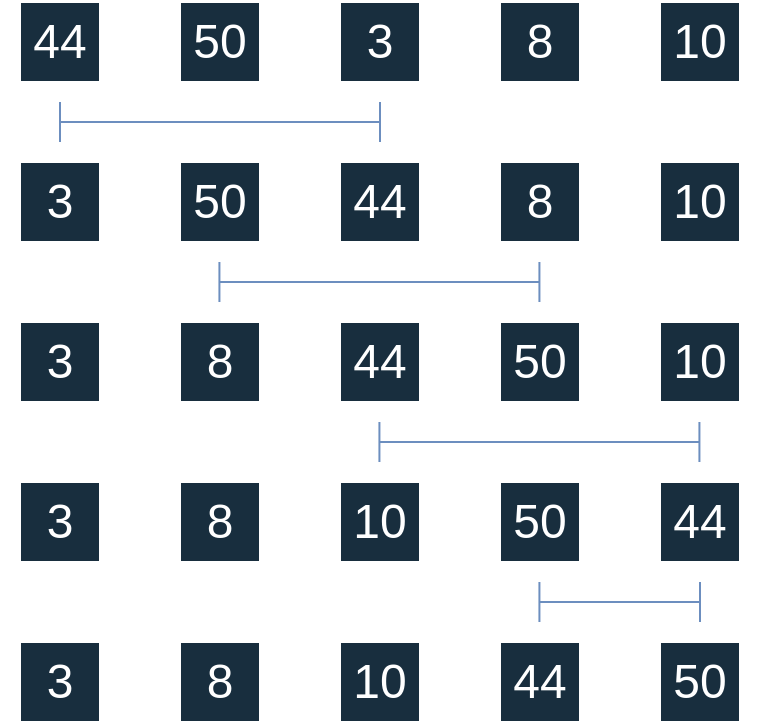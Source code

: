 <mxfile version="24.2.5" type="device" pages="6">
  <diagram name="Selection Sort" id="GL3jX7zsxz7QDaE_jypX">
    <mxGraphModel dx="875" dy="558" grid="1" gridSize="10" guides="1" tooltips="1" connect="1" arrows="1" fold="1" page="1" pageScale="1" pageWidth="827" pageHeight="1169" math="0" shadow="0">
      <root>
        <mxCell id="0" />
        <mxCell id="1" parent="0" />
        <mxCell id="L4gTXorYzI44S-b1kWFq-1" value="" style="whiteSpace=wrap;html=1;aspect=fixed;labelBackgroundColor=none;fillColor=#182E3E;strokeColor=#FFFFFF;fontColor=#FFFFFF;" vertex="1" parent="1">
          <mxGeometry x="200" y="240" width="40" height="40" as="geometry" />
        </mxCell>
        <mxCell id="L4gTXorYzI44S-b1kWFq-2" value="" style="whiteSpace=wrap;html=1;aspect=fixed;labelBackgroundColor=none;fillColor=#182E3E;strokeColor=#FFFFFF;fontColor=#FFFFFF;" vertex="1" parent="1">
          <mxGeometry x="280" y="240" width="40" height="40" as="geometry" />
        </mxCell>
        <mxCell id="L4gTXorYzI44S-b1kWFq-3" value="" style="whiteSpace=wrap;html=1;aspect=fixed;labelBackgroundColor=none;fillColor=#182E3E;strokeColor=#FFFFFF;fontColor=#FFFFFF;" vertex="1" parent="1">
          <mxGeometry x="360" y="240" width="40" height="40" as="geometry" />
        </mxCell>
        <mxCell id="L4gTXorYzI44S-b1kWFq-5" value="" style="whiteSpace=wrap;html=1;aspect=fixed;labelBackgroundColor=none;fillColor=#182E3E;strokeColor=#FFFFFF;fontColor=#FFFFFF;" vertex="1" parent="1">
          <mxGeometry x="440" y="240" width="40" height="40" as="geometry" />
        </mxCell>
        <mxCell id="L4gTXorYzI44S-b1kWFq-6" value="" style="whiteSpace=wrap;html=1;aspect=fixed;labelBackgroundColor=none;fillColor=#182E3E;strokeColor=#FFFFFF;fontColor=#FFFFFF;" vertex="1" parent="1">
          <mxGeometry x="520" y="240" width="40" height="40" as="geometry" />
        </mxCell>
        <mxCell id="L4gTXorYzI44S-b1kWFq-7" value="&lt;font style=&quot;font-size: 24px;&quot;&gt;44&lt;/font&gt;" style="text;align=center;html=1;verticalAlign=middle;whiteSpace=wrap;rounded=0;labelBackgroundColor=none;fontColor=#FFFFFF;" vertex="1" parent="1">
          <mxGeometry x="190" y="245" width="60" height="30" as="geometry" />
        </mxCell>
        <mxCell id="L4gTXorYzI44S-b1kWFq-8" value="&lt;font style=&quot;font-size: 24px;&quot;&gt;50&lt;/font&gt;" style="text;align=center;html=1;verticalAlign=middle;whiteSpace=wrap;rounded=0;labelBackgroundColor=none;fontColor=#FFFFFF;" vertex="1" parent="1">
          <mxGeometry x="270" y="245" width="60" height="30" as="geometry" />
        </mxCell>
        <mxCell id="L4gTXorYzI44S-b1kWFq-9" value="&lt;font style=&quot;font-size: 24px;&quot;&gt;3&lt;/font&gt;" style="text;align=center;html=1;verticalAlign=middle;whiteSpace=wrap;rounded=0;labelBackgroundColor=none;fontColor=#FFFFFF;" vertex="1" parent="1">
          <mxGeometry x="350" y="245" width="60" height="30" as="geometry" />
        </mxCell>
        <mxCell id="L4gTXorYzI44S-b1kWFq-10" value="&lt;font style=&quot;font-size: 24px;&quot;&gt;8&lt;/font&gt;" style="text;align=center;html=1;verticalAlign=middle;whiteSpace=wrap;rounded=0;labelBackgroundColor=none;fontColor=#FFFFFF;" vertex="1" parent="1">
          <mxGeometry x="430" y="245" width="60" height="30" as="geometry" />
        </mxCell>
        <mxCell id="L4gTXorYzI44S-b1kWFq-11" value="&lt;font style=&quot;font-size: 24px;&quot;&gt;10&lt;/font&gt;" style="text;align=center;html=1;verticalAlign=middle;whiteSpace=wrap;rounded=0;labelBackgroundColor=none;fontColor=#FFFFFF;" vertex="1" parent="1">
          <mxGeometry x="510" y="245" width="60" height="30" as="geometry" />
        </mxCell>
        <mxCell id="L4gTXorYzI44S-b1kWFq-12" value="" style="endArrow=none;html=1;rounded=0;strokeColor=#6c8ebf;fillColor=#dae8fc;gradientColor=#7ea6e0;" edge="1" parent="1">
          <mxGeometry width="50" height="50" relative="1" as="geometry">
            <mxPoint x="220" y="310" as="sourcePoint" />
            <mxPoint x="220" y="290" as="targetPoint" />
          </mxGeometry>
        </mxCell>
        <mxCell id="L4gTXorYzI44S-b1kWFq-13" value="" style="endArrow=none;html=1;rounded=0;strokeColor=#6c8ebf;fillColor=#dae8fc;gradientColor=#7ea6e0;" edge="1" parent="1">
          <mxGeometry width="50" height="50" relative="1" as="geometry">
            <mxPoint x="380" y="300" as="sourcePoint" />
            <mxPoint x="220" y="300" as="targetPoint" />
          </mxGeometry>
        </mxCell>
        <mxCell id="L4gTXorYzI44S-b1kWFq-14" value="" style="endArrow=none;html=1;rounded=0;strokeColor=#6c8ebf;fillColor=#dae8fc;gradientColor=#7ea6e0;" edge="1" parent="1">
          <mxGeometry width="50" height="50" relative="1" as="geometry">
            <mxPoint x="380" y="310" as="sourcePoint" />
            <mxPoint x="380" y="290" as="targetPoint" />
          </mxGeometry>
        </mxCell>
        <mxCell id="L4gTXorYzI44S-b1kWFq-15" value="" style="whiteSpace=wrap;html=1;aspect=fixed;labelBackgroundColor=none;fillColor=#182E3E;strokeColor=#FFFFFF;fontColor=#FFFFFF;" vertex="1" parent="1">
          <mxGeometry x="200" y="320" width="40" height="40" as="geometry" />
        </mxCell>
        <mxCell id="L4gTXorYzI44S-b1kWFq-16" value="&lt;font style=&quot;font-size: 24px;&quot;&gt;3&lt;/font&gt;" style="text;align=center;html=1;verticalAlign=middle;whiteSpace=wrap;rounded=0;labelBackgroundColor=none;fontColor=#FFFFFF;" vertex="1" parent="1">
          <mxGeometry x="190" y="325" width="60" height="30" as="geometry" />
        </mxCell>
        <mxCell id="L4gTXorYzI44S-b1kWFq-17" value="" style="whiteSpace=wrap;html=1;aspect=fixed;labelBackgroundColor=none;fillColor=#182E3E;strokeColor=#FFFFFF;fontColor=#FFFFFF;" vertex="1" parent="1">
          <mxGeometry x="360" y="320" width="40" height="40" as="geometry" />
        </mxCell>
        <mxCell id="L4gTXorYzI44S-b1kWFq-18" value="&lt;font style=&quot;font-size: 24px;&quot;&gt;44&lt;/font&gt;" style="text;align=center;html=1;verticalAlign=middle;whiteSpace=wrap;rounded=0;labelBackgroundColor=none;fontColor=#FFFFFF;" vertex="1" parent="1">
          <mxGeometry x="350" y="325" width="60" height="30" as="geometry" />
        </mxCell>
        <mxCell id="L4gTXorYzI44S-b1kWFq-19" value="" style="whiteSpace=wrap;html=1;aspect=fixed;labelBackgroundColor=none;fillColor=#182E3E;strokeColor=#FFFFFF;fontColor=#FFFFFF;" vertex="1" parent="1">
          <mxGeometry x="280" y="320" width="40" height="40" as="geometry" />
        </mxCell>
        <mxCell id="L4gTXorYzI44S-b1kWFq-20" value="" style="whiteSpace=wrap;html=1;aspect=fixed;labelBackgroundColor=none;fillColor=#182E3E;strokeColor=#FFFFFF;fontColor=#FFFFFF;" vertex="1" parent="1">
          <mxGeometry x="440" y="320" width="40" height="40" as="geometry" />
        </mxCell>
        <mxCell id="L4gTXorYzI44S-b1kWFq-21" value="" style="whiteSpace=wrap;html=1;aspect=fixed;labelBackgroundColor=none;fillColor=#182E3E;strokeColor=#FFFFFF;fontColor=#FFFFFF;" vertex="1" parent="1">
          <mxGeometry x="520" y="320" width="40" height="40" as="geometry" />
        </mxCell>
        <mxCell id="L4gTXorYzI44S-b1kWFq-22" value="&lt;font style=&quot;font-size: 24px;&quot;&gt;50&lt;/font&gt;" style="text;align=center;html=1;verticalAlign=middle;whiteSpace=wrap;rounded=0;labelBackgroundColor=none;fontColor=#FFFFFF;" vertex="1" parent="1">
          <mxGeometry x="270" y="325" width="60" height="30" as="geometry" />
        </mxCell>
        <mxCell id="L4gTXorYzI44S-b1kWFq-23" value="&lt;font style=&quot;font-size: 24px;&quot;&gt;10&lt;/font&gt;" style="text;align=center;html=1;verticalAlign=middle;whiteSpace=wrap;rounded=0;labelBackgroundColor=none;fontColor=#FFFFFF;" vertex="1" parent="1">
          <mxGeometry x="510" y="325" width="60" height="30" as="geometry" />
        </mxCell>
        <mxCell id="L4gTXorYzI44S-b1kWFq-24" value="&lt;font style=&quot;font-size: 24px;&quot;&gt;8&lt;/font&gt;" style="text;align=center;html=1;verticalAlign=middle;whiteSpace=wrap;rounded=0;labelBackgroundColor=none;fontColor=#FFFFFF;" vertex="1" parent="1">
          <mxGeometry x="430" y="325" width="60" height="30" as="geometry" />
        </mxCell>
        <mxCell id="L4gTXorYzI44S-b1kWFq-25" value="" style="endArrow=none;html=1;rounded=0;strokeColor=#6c8ebf;fillColor=#dae8fc;gradientColor=#7ea6e0;" edge="1" parent="1">
          <mxGeometry width="50" height="50" relative="1" as="geometry">
            <mxPoint x="299.71" y="390" as="sourcePoint" />
            <mxPoint x="299.71" y="370" as="targetPoint" />
          </mxGeometry>
        </mxCell>
        <mxCell id="L4gTXorYzI44S-b1kWFq-26" value="" style="endArrow=none;html=1;rounded=0;strokeColor=#6c8ebf;fillColor=#dae8fc;gradientColor=#7ea6e0;" edge="1" parent="1">
          <mxGeometry width="50" height="50" relative="1" as="geometry">
            <mxPoint x="459.71" y="380" as="sourcePoint" />
            <mxPoint x="299.71" y="380" as="targetPoint" />
          </mxGeometry>
        </mxCell>
        <mxCell id="L4gTXorYzI44S-b1kWFq-27" value="" style="endArrow=none;html=1;rounded=0;strokeColor=#6c8ebf;fillColor=#dae8fc;gradientColor=#7ea6e0;" edge="1" parent="1">
          <mxGeometry width="50" height="50" relative="1" as="geometry">
            <mxPoint x="459.71" y="390" as="sourcePoint" />
            <mxPoint x="459.71" y="370" as="targetPoint" />
          </mxGeometry>
        </mxCell>
        <mxCell id="L4gTXorYzI44S-b1kWFq-28" value="" style="endArrow=none;html=1;rounded=0;strokeColor=#6c8ebf;fillColor=#dae8fc;gradientColor=#7ea6e0;" edge="1" parent="1">
          <mxGeometry width="50" height="50" relative="1" as="geometry">
            <mxPoint x="379.71" y="470" as="sourcePoint" />
            <mxPoint x="379.71" y="450" as="targetPoint" />
          </mxGeometry>
        </mxCell>
        <mxCell id="L4gTXorYzI44S-b1kWFq-29" value="" style="endArrow=none;html=1;rounded=0;strokeColor=#6c8ebf;fillColor=#dae8fc;gradientColor=#7ea6e0;" edge="1" parent="1">
          <mxGeometry width="50" height="50" relative="1" as="geometry">
            <mxPoint x="539.71" y="460" as="sourcePoint" />
            <mxPoint x="379.71" y="460" as="targetPoint" />
          </mxGeometry>
        </mxCell>
        <mxCell id="L4gTXorYzI44S-b1kWFq-30" value="" style="endArrow=none;html=1;rounded=0;strokeColor=#6c8ebf;fillColor=#dae8fc;gradientColor=#7ea6e0;" edge="1" parent="1">
          <mxGeometry width="50" height="50" relative="1" as="geometry">
            <mxPoint x="539.71" y="470" as="sourcePoint" />
            <mxPoint x="539.71" y="450" as="targetPoint" />
          </mxGeometry>
        </mxCell>
        <mxCell id="L4gTXorYzI44S-b1kWFq-31" value="" style="whiteSpace=wrap;html=1;aspect=fixed;labelBackgroundColor=none;fillColor=#182E3E;strokeColor=#FFFFFF;fontColor=#FFFFFF;" vertex="1" parent="1">
          <mxGeometry x="200" y="400" width="40" height="40" as="geometry" />
        </mxCell>
        <mxCell id="L4gTXorYzI44S-b1kWFq-32" value="&lt;font style=&quot;font-size: 24px;&quot;&gt;3&lt;/font&gt;" style="text;align=center;html=1;verticalAlign=middle;whiteSpace=wrap;rounded=0;labelBackgroundColor=none;fontColor=#FFFFFF;" vertex="1" parent="1">
          <mxGeometry x="190" y="405" width="60" height="30" as="geometry" />
        </mxCell>
        <mxCell id="L4gTXorYzI44S-b1kWFq-33" value="" style="whiteSpace=wrap;html=1;aspect=fixed;labelBackgroundColor=none;fillColor=#182E3E;strokeColor=#FFFFFF;fontColor=#FFFFFF;" vertex="1" parent="1">
          <mxGeometry x="360" y="400" width="40" height="40" as="geometry" />
        </mxCell>
        <mxCell id="L4gTXorYzI44S-b1kWFq-34" value="&lt;font style=&quot;font-size: 24px;&quot;&gt;44&lt;/font&gt;" style="text;align=center;html=1;verticalAlign=middle;whiteSpace=wrap;rounded=0;labelBackgroundColor=none;fontColor=#FFFFFF;" vertex="1" parent="1">
          <mxGeometry x="350" y="405" width="60" height="30" as="geometry" />
        </mxCell>
        <mxCell id="L4gTXorYzI44S-b1kWFq-35" value="" style="whiteSpace=wrap;html=1;aspect=fixed;labelBackgroundColor=none;fillColor=#182E3E;strokeColor=#FFFFFF;fontColor=#FFFFFF;" vertex="1" parent="1">
          <mxGeometry x="440" y="400" width="40" height="40" as="geometry" />
        </mxCell>
        <mxCell id="L4gTXorYzI44S-b1kWFq-36" value="&lt;font style=&quot;font-size: 24px;&quot;&gt;50&lt;/font&gt;" style="text;align=center;html=1;verticalAlign=middle;whiteSpace=wrap;rounded=0;labelBackgroundColor=none;fontColor=#FFFFFF;" vertex="1" parent="1">
          <mxGeometry x="430" y="405" width="60" height="30" as="geometry" />
        </mxCell>
        <mxCell id="L4gTXorYzI44S-b1kWFq-37" value="" style="whiteSpace=wrap;html=1;aspect=fixed;labelBackgroundColor=none;fillColor=#182E3E;strokeColor=#FFFFFF;fontColor=#FFFFFF;" vertex="1" parent="1">
          <mxGeometry x="280" y="400" width="40" height="40" as="geometry" />
        </mxCell>
        <mxCell id="L4gTXorYzI44S-b1kWFq-38" value="&lt;font style=&quot;font-size: 24px;&quot;&gt;8&lt;/font&gt;" style="text;align=center;html=1;verticalAlign=middle;whiteSpace=wrap;rounded=0;labelBackgroundColor=none;fontColor=#FFFFFF;" vertex="1" parent="1">
          <mxGeometry x="270" y="405" width="60" height="30" as="geometry" />
        </mxCell>
        <mxCell id="L4gTXorYzI44S-b1kWFq-41" value="" style="whiteSpace=wrap;html=1;aspect=fixed;labelBackgroundColor=none;fillColor=#182E3E;strokeColor=#FFFFFF;fontColor=#FFFFFF;" vertex="1" parent="1">
          <mxGeometry x="520" y="400" width="40" height="40" as="geometry" />
        </mxCell>
        <mxCell id="L4gTXorYzI44S-b1kWFq-42" value="&lt;font style=&quot;font-size: 24px;&quot;&gt;10&lt;/font&gt;" style="text;align=center;html=1;verticalAlign=middle;whiteSpace=wrap;rounded=0;labelBackgroundColor=none;fontColor=#FFFFFF;" vertex="1" parent="1">
          <mxGeometry x="510" y="405" width="60" height="30" as="geometry" />
        </mxCell>
        <mxCell id="L4gTXorYzI44S-b1kWFq-43" value="" style="whiteSpace=wrap;html=1;aspect=fixed;labelBackgroundColor=none;fillColor=#182E3E;strokeColor=#FFFFFF;fontColor=#FFFFFF;" vertex="1" parent="1">
          <mxGeometry x="200" y="480" width="40" height="40" as="geometry" />
        </mxCell>
        <mxCell id="L4gTXorYzI44S-b1kWFq-44" value="&lt;font style=&quot;font-size: 24px;&quot;&gt;3&lt;/font&gt;" style="text;align=center;html=1;verticalAlign=middle;whiteSpace=wrap;rounded=0;labelBackgroundColor=none;fontColor=#FFFFFF;" vertex="1" parent="1">
          <mxGeometry x="190" y="485" width="60" height="30" as="geometry" />
        </mxCell>
        <mxCell id="L4gTXorYzI44S-b1kWFq-45" value="" style="whiteSpace=wrap;html=1;aspect=fixed;labelBackgroundColor=none;fillColor=#182E3E;strokeColor=#FFFFFF;fontColor=#FFFFFF;" vertex="1" parent="1">
          <mxGeometry x="280" y="480" width="40" height="40" as="geometry" />
        </mxCell>
        <mxCell id="L4gTXorYzI44S-b1kWFq-46" value="&lt;font style=&quot;font-size: 24px;&quot;&gt;8&lt;/font&gt;" style="text;align=center;html=1;verticalAlign=middle;whiteSpace=wrap;rounded=0;labelBackgroundColor=none;fontColor=#FFFFFF;" vertex="1" parent="1">
          <mxGeometry x="270" y="485" width="60" height="30" as="geometry" />
        </mxCell>
        <mxCell id="L4gTXorYzI44S-b1kWFq-47" value="" style="whiteSpace=wrap;html=1;aspect=fixed;labelBackgroundColor=none;fillColor=#182E3E;strokeColor=#FFFFFF;fontColor=#FFFFFF;" vertex="1" parent="1">
          <mxGeometry x="520" y="480" width="40" height="40" as="geometry" />
        </mxCell>
        <mxCell id="L4gTXorYzI44S-b1kWFq-48" value="&lt;font style=&quot;font-size: 24px;&quot;&gt;44&lt;/font&gt;" style="text;align=center;html=1;verticalAlign=middle;whiteSpace=wrap;rounded=0;labelBackgroundColor=none;fontColor=#FFFFFF;" vertex="1" parent="1">
          <mxGeometry x="510" y="485" width="60" height="30" as="geometry" />
        </mxCell>
        <mxCell id="L4gTXorYzI44S-b1kWFq-49" value="" style="whiteSpace=wrap;html=1;aspect=fixed;labelBackgroundColor=none;fillColor=#182E3E;strokeColor=#FFFFFF;fontColor=#FFFFFF;" vertex="1" parent="1">
          <mxGeometry x="360" y="480" width="40" height="40" as="geometry" />
        </mxCell>
        <mxCell id="L4gTXorYzI44S-b1kWFq-50" value="&lt;font style=&quot;font-size: 24px;&quot;&gt;10&lt;/font&gt;" style="text;align=center;html=1;verticalAlign=middle;whiteSpace=wrap;rounded=0;labelBackgroundColor=none;fontColor=#FFFFFF;" vertex="1" parent="1">
          <mxGeometry x="350" y="485" width="60" height="30" as="geometry" />
        </mxCell>
        <mxCell id="L4gTXorYzI44S-b1kWFq-51" value="" style="whiteSpace=wrap;html=1;aspect=fixed;labelBackgroundColor=none;fillColor=#182E3E;strokeColor=#FFFFFF;fontColor=#FFFFFF;" vertex="1" parent="1">
          <mxGeometry x="440" y="480" width="40" height="40" as="geometry" />
        </mxCell>
        <mxCell id="L4gTXorYzI44S-b1kWFq-52" value="&lt;font style=&quot;font-size: 24px;&quot;&gt;50&lt;/font&gt;" style="text;align=center;html=1;verticalAlign=middle;whiteSpace=wrap;rounded=0;labelBackgroundColor=none;fontColor=#FFFFFF;" vertex="1" parent="1">
          <mxGeometry x="430" y="485" width="60" height="30" as="geometry" />
        </mxCell>
        <mxCell id="L4gTXorYzI44S-b1kWFq-53" value="" style="endArrow=none;html=1;rounded=0;strokeColor=#6c8ebf;fillColor=#dae8fc;gradientColor=#7ea6e0;" edge="1" parent="1">
          <mxGeometry width="50" height="50" relative="1" as="geometry">
            <mxPoint x="459.71" y="550" as="sourcePoint" />
            <mxPoint x="459.71" y="530" as="targetPoint" />
          </mxGeometry>
        </mxCell>
        <mxCell id="L4gTXorYzI44S-b1kWFq-54" value="" style="endArrow=none;html=1;rounded=0;strokeColor=#6c8ebf;fillColor=#dae8fc;gradientColor=#7ea6e0;" edge="1" parent="1">
          <mxGeometry width="50" height="50" relative="1" as="geometry">
            <mxPoint x="540" y="540" as="sourcePoint" />
            <mxPoint x="459.71" y="540" as="targetPoint" />
          </mxGeometry>
        </mxCell>
        <mxCell id="L4gTXorYzI44S-b1kWFq-55" value="" style="endArrow=none;html=1;rounded=0;strokeColor=#6c8ebf;fillColor=#dae8fc;gradientColor=#7ea6e0;" edge="1" parent="1">
          <mxGeometry width="50" height="50" relative="1" as="geometry">
            <mxPoint x="540" y="550" as="sourcePoint" />
            <mxPoint x="540" y="530" as="targetPoint" />
          </mxGeometry>
        </mxCell>
        <mxCell id="L4gTXorYzI44S-b1kWFq-56" value="" style="whiteSpace=wrap;html=1;aspect=fixed;labelBackgroundColor=none;fillColor=#182E3E;strokeColor=#FFFFFF;fontColor=#FFFFFF;" vertex="1" parent="1">
          <mxGeometry x="200" y="560" width="40" height="40" as="geometry" />
        </mxCell>
        <mxCell id="L4gTXorYzI44S-b1kWFq-57" value="&lt;font style=&quot;font-size: 24px;&quot;&gt;3&lt;/font&gt;" style="text;align=center;html=1;verticalAlign=middle;whiteSpace=wrap;rounded=0;labelBackgroundColor=none;fontColor=#FFFFFF;" vertex="1" parent="1">
          <mxGeometry x="190" y="565" width="60" height="30" as="geometry" />
        </mxCell>
        <mxCell id="L4gTXorYzI44S-b1kWFq-58" value="" style="whiteSpace=wrap;html=1;aspect=fixed;labelBackgroundColor=none;fillColor=#182E3E;strokeColor=#FFFFFF;fontColor=#FFFFFF;" vertex="1" parent="1">
          <mxGeometry x="280" y="560" width="40" height="40" as="geometry" />
        </mxCell>
        <mxCell id="L4gTXorYzI44S-b1kWFq-59" value="&lt;font style=&quot;font-size: 24px;&quot;&gt;8&lt;/font&gt;" style="text;align=center;html=1;verticalAlign=middle;whiteSpace=wrap;rounded=0;labelBackgroundColor=none;fontColor=#FFFFFF;" vertex="1" parent="1">
          <mxGeometry x="270" y="565" width="60" height="30" as="geometry" />
        </mxCell>
        <mxCell id="L4gTXorYzI44S-b1kWFq-60" value="" style="whiteSpace=wrap;html=1;aspect=fixed;labelBackgroundColor=none;fillColor=#182E3E;strokeColor=#FFFFFF;fontColor=#FFFFFF;" vertex="1" parent="1">
          <mxGeometry x="440" y="560" width="40" height="40" as="geometry" />
        </mxCell>
        <mxCell id="L4gTXorYzI44S-b1kWFq-61" value="&lt;font style=&quot;font-size: 24px;&quot;&gt;44&lt;/font&gt;" style="text;align=center;html=1;verticalAlign=middle;whiteSpace=wrap;rounded=0;labelBackgroundColor=none;fontColor=#FFFFFF;" vertex="1" parent="1">
          <mxGeometry x="430" y="565" width="60" height="30" as="geometry" />
        </mxCell>
        <mxCell id="L4gTXorYzI44S-b1kWFq-62" value="" style="whiteSpace=wrap;html=1;aspect=fixed;labelBackgroundColor=none;fillColor=#182E3E;strokeColor=#FFFFFF;fontColor=#FFFFFF;" vertex="1" parent="1">
          <mxGeometry x="360" y="560" width="40" height="40" as="geometry" />
        </mxCell>
        <mxCell id="L4gTXorYzI44S-b1kWFq-63" value="&lt;font style=&quot;font-size: 24px;&quot;&gt;10&lt;/font&gt;" style="text;align=center;html=1;verticalAlign=middle;whiteSpace=wrap;rounded=0;labelBackgroundColor=none;fontColor=#FFFFFF;" vertex="1" parent="1">
          <mxGeometry x="350" y="565" width="60" height="30" as="geometry" />
        </mxCell>
        <mxCell id="L4gTXorYzI44S-b1kWFq-64" value="" style="whiteSpace=wrap;html=1;aspect=fixed;labelBackgroundColor=none;fillColor=#182E3E;strokeColor=#FFFFFF;fontColor=#FFFFFF;" vertex="1" parent="1">
          <mxGeometry x="520" y="560" width="40" height="40" as="geometry" />
        </mxCell>
        <mxCell id="L4gTXorYzI44S-b1kWFq-65" value="&lt;font style=&quot;font-size: 24px;&quot;&gt;50&lt;/font&gt;" style="text;align=center;html=1;verticalAlign=middle;whiteSpace=wrap;rounded=0;labelBackgroundColor=none;fontColor=#FFFFFF;" vertex="1" parent="1">
          <mxGeometry x="510" y="565" width="60" height="30" as="geometry" />
        </mxCell>
      </root>
    </mxGraphModel>
  </diagram>
  <diagram id="gOcsG9GVjJm72pqL24cQ" name="Insertion Sort">
    <mxGraphModel dx="883" dy="558" grid="1" gridSize="10" guides="1" tooltips="1" connect="1" arrows="1" fold="1" page="1" pageScale="1" pageWidth="827" pageHeight="1169" math="0" shadow="0">
      <root>
        <mxCell id="0" />
        <mxCell id="1" parent="0" />
        <mxCell id="GjF9KbB1oHG8vixddbK--1" value="" style="whiteSpace=wrap;html=1;aspect=fixed;labelBackgroundColor=none;fillColor=#182E3E;strokeColor=#FFFFFF;fontColor=#FFFFFF;" vertex="1" parent="1">
          <mxGeometry x="240" y="80" width="40" height="40" as="geometry" />
        </mxCell>
        <mxCell id="GjF9KbB1oHG8vixddbK--2" value="" style="whiteSpace=wrap;html=1;aspect=fixed;labelBackgroundColor=none;fillColor=#182E3E;strokeColor=#FFFFFF;fontColor=#FFFFFF;" vertex="1" parent="1">
          <mxGeometry x="320" y="80" width="40" height="40" as="geometry" />
        </mxCell>
        <mxCell id="GjF9KbB1oHG8vixddbK--3" value="" style="whiteSpace=wrap;html=1;aspect=fixed;labelBackgroundColor=none;fillColor=#182E3E;strokeColor=#FFFFFF;fontColor=#FFFFFF;" vertex="1" parent="1">
          <mxGeometry x="400" y="80" width="40" height="40" as="geometry" />
        </mxCell>
        <mxCell id="GjF9KbB1oHG8vixddbK--4" value="" style="whiteSpace=wrap;html=1;aspect=fixed;labelBackgroundColor=none;fillColor=#182E3E;strokeColor=#FFFFFF;fontColor=#FFFFFF;" vertex="1" parent="1">
          <mxGeometry x="480" y="80" width="40" height="40" as="geometry" />
        </mxCell>
        <mxCell id="GjF9KbB1oHG8vixddbK--5" value="" style="whiteSpace=wrap;html=1;aspect=fixed;labelBackgroundColor=none;fillColor=#182E3E;strokeColor=#FFFFFF;fontColor=#FFFFFF;" vertex="1" parent="1">
          <mxGeometry x="560" y="80" width="40" height="40" as="geometry" />
        </mxCell>
        <mxCell id="GjF9KbB1oHG8vixddbK--6" value="&lt;font style=&quot;font-size: 24px;&quot;&gt;44&lt;/font&gt;" style="text;align=center;html=1;verticalAlign=middle;whiteSpace=wrap;rounded=0;labelBackgroundColor=none;fontColor=#FFFFFF;" vertex="1" parent="1">
          <mxGeometry x="230" y="85" width="60" height="30" as="geometry" />
        </mxCell>
        <mxCell id="GjF9KbB1oHG8vixddbK--7" value="&lt;font style=&quot;font-size: 24px;&quot;&gt;50&lt;/font&gt;" style="text;align=center;html=1;verticalAlign=middle;whiteSpace=wrap;rounded=0;labelBackgroundColor=none;fontColor=#FFFFFF;" vertex="1" parent="1">
          <mxGeometry x="310" y="85" width="60" height="30" as="geometry" />
        </mxCell>
        <mxCell id="GjF9KbB1oHG8vixddbK--8" value="&lt;font style=&quot;font-size: 24px;&quot;&gt;3&lt;/font&gt;" style="text;align=center;html=1;verticalAlign=middle;whiteSpace=wrap;rounded=0;labelBackgroundColor=none;fontColor=#FFFFFF;" vertex="1" parent="1">
          <mxGeometry x="390" y="85" width="60" height="30" as="geometry" />
        </mxCell>
        <mxCell id="GjF9KbB1oHG8vixddbK--9" value="&lt;font style=&quot;font-size: 24px;&quot;&gt;8&lt;/font&gt;" style="text;align=center;html=1;verticalAlign=middle;whiteSpace=wrap;rounded=0;labelBackgroundColor=none;fontColor=#FFFFFF;" vertex="1" parent="1">
          <mxGeometry x="470" y="85" width="60" height="30" as="geometry" />
        </mxCell>
        <mxCell id="GjF9KbB1oHG8vixddbK--10" value="&lt;font style=&quot;font-size: 24px;&quot;&gt;10&lt;/font&gt;" style="text;align=center;html=1;verticalAlign=middle;whiteSpace=wrap;rounded=0;labelBackgroundColor=none;fontColor=#FFFFFF;" vertex="1" parent="1">
          <mxGeometry x="550" y="85" width="60" height="30" as="geometry" />
        </mxCell>
        <mxCell id="GjF9KbB1oHG8vixddbK--22" value="" style="whiteSpace=wrap;html=1;aspect=fixed;labelBackgroundColor=none;fillColor=#182E3E;strokeColor=#FFFFFF;fontColor=#FFFFFF;" vertex="1" parent="1">
          <mxGeometry x="240" y="170" width="40" height="40" as="geometry" />
        </mxCell>
        <mxCell id="GjF9KbB1oHG8vixddbK--23" value="" style="whiteSpace=wrap;html=1;aspect=fixed;labelBackgroundColor=none;fillColor=#182E3E;strokeColor=#FFFFFF;fontColor=#FFFFFF;" vertex="1" parent="1">
          <mxGeometry x="320" y="170" width="40" height="40" as="geometry" />
        </mxCell>
        <mxCell id="GjF9KbB1oHG8vixddbK--24" value="" style="whiteSpace=wrap;html=1;aspect=fixed;labelBackgroundColor=none;fillColor=#182E3E;strokeColor=#FFFFFF;fontColor=#FFFFFF;" vertex="1" parent="1">
          <mxGeometry x="400" y="170" width="40" height="40" as="geometry" />
        </mxCell>
        <mxCell id="GjF9KbB1oHG8vixddbK--25" value="" style="whiteSpace=wrap;html=1;aspect=fixed;labelBackgroundColor=none;fillColor=#182E3E;strokeColor=#FFFFFF;fontColor=#FFFFFF;" vertex="1" parent="1">
          <mxGeometry x="480" y="170" width="40" height="40" as="geometry" />
        </mxCell>
        <mxCell id="GjF9KbB1oHG8vixddbK--26" value="" style="whiteSpace=wrap;html=1;aspect=fixed;labelBackgroundColor=none;fillColor=#182E3E;strokeColor=#FFFFFF;fontColor=#FFFFFF;" vertex="1" parent="1">
          <mxGeometry x="560" y="170" width="40" height="40" as="geometry" />
        </mxCell>
        <mxCell id="GjF9KbB1oHG8vixddbK--27" value="&lt;font style=&quot;font-size: 24px;&quot;&gt;44&lt;/font&gt;" style="text;align=center;html=1;verticalAlign=middle;whiteSpace=wrap;rounded=0;labelBackgroundColor=none;fontColor=#FFFFFF;" vertex="1" parent="1">
          <mxGeometry x="230" y="175" width="60" height="30" as="geometry" />
        </mxCell>
        <mxCell id="GjF9KbB1oHG8vixddbK--28" value="&lt;font style=&quot;font-size: 24px;&quot;&gt;50&lt;/font&gt;" style="text;align=center;html=1;verticalAlign=middle;whiteSpace=wrap;rounded=0;labelBackgroundColor=none;fontColor=#FFFFFF;" vertex="1" parent="1">
          <mxGeometry x="310" y="175" width="60" height="30" as="geometry" />
        </mxCell>
        <mxCell id="GjF9KbB1oHG8vixddbK--29" value="&lt;font style=&quot;font-size: 24px;&quot;&gt;3&lt;/font&gt;" style="text;align=center;html=1;verticalAlign=middle;whiteSpace=wrap;rounded=0;labelBackgroundColor=none;fontColor=#FFFFFF;" vertex="1" parent="1">
          <mxGeometry x="390" y="175" width="60" height="30" as="geometry" />
        </mxCell>
        <mxCell id="GjF9KbB1oHG8vixddbK--30" value="&lt;font style=&quot;font-size: 24px;&quot;&gt;8&lt;/font&gt;" style="text;align=center;html=1;verticalAlign=middle;whiteSpace=wrap;rounded=0;labelBackgroundColor=none;fontColor=#FFFFFF;" vertex="1" parent="1">
          <mxGeometry x="470" y="175" width="60" height="30" as="geometry" />
        </mxCell>
        <mxCell id="GjF9KbB1oHG8vixddbK--31" value="&lt;font style=&quot;font-size: 24px;&quot;&gt;10&lt;/font&gt;" style="text;align=center;html=1;verticalAlign=middle;whiteSpace=wrap;rounded=0;labelBackgroundColor=none;fontColor=#FFFFFF;" vertex="1" parent="1">
          <mxGeometry x="550" y="175" width="60" height="30" as="geometry" />
        </mxCell>
        <mxCell id="GjF9KbB1oHG8vixddbK--33" value="" style="endArrow=classic;html=1;rounded=0;strokeColor=#23445D;edgeStyle=orthogonalEdgeStyle;" edge="1" parent="1">
          <mxGeometry width="50" height="50" relative="1" as="geometry">
            <mxPoint x="350" y="130" as="sourcePoint" />
            <mxPoint x="330" y="160" as="targetPoint" />
            <Array as="points">
              <mxPoint x="350" y="140" />
              <mxPoint x="330" y="140" />
            </Array>
          </mxGeometry>
        </mxCell>
        <mxCell id="GjF9KbB1oHG8vixddbK--34" value="" style="whiteSpace=wrap;html=1;aspect=fixed;labelBackgroundColor=none;fillColor=#182E3E;strokeColor=#FFFFFF;fontColor=#FFFFFF;" vertex="1" parent="1">
          <mxGeometry x="240" y="260" width="40" height="40" as="geometry" />
        </mxCell>
        <mxCell id="GjF9KbB1oHG8vixddbK--35" value="" style="whiteSpace=wrap;html=1;aspect=fixed;labelBackgroundColor=none;fillColor=#182E3E;strokeColor=#FFFFFF;fontColor=#FFFFFF;" vertex="1" parent="1">
          <mxGeometry x="320" y="260" width="40" height="40" as="geometry" />
        </mxCell>
        <mxCell id="GjF9KbB1oHG8vixddbK--36" value="" style="whiteSpace=wrap;html=1;aspect=fixed;labelBackgroundColor=none;fillColor=#182E3E;strokeColor=#FFFFFF;fontColor=#FFFFFF;" vertex="1" parent="1">
          <mxGeometry x="400" y="260" width="40" height="40" as="geometry" />
        </mxCell>
        <mxCell id="GjF9KbB1oHG8vixddbK--37" value="" style="whiteSpace=wrap;html=1;aspect=fixed;labelBackgroundColor=none;fillColor=#182E3E;strokeColor=#FFFFFF;fontColor=#FFFFFF;" vertex="1" parent="1">
          <mxGeometry x="480" y="260" width="40" height="40" as="geometry" />
        </mxCell>
        <mxCell id="GjF9KbB1oHG8vixddbK--38" value="" style="whiteSpace=wrap;html=1;aspect=fixed;labelBackgroundColor=none;fillColor=#182E3E;strokeColor=#FFFFFF;fontColor=#FFFFFF;" vertex="1" parent="1">
          <mxGeometry x="560" y="260" width="40" height="40" as="geometry" />
        </mxCell>
        <mxCell id="GjF9KbB1oHG8vixddbK--39" value="&lt;font style=&quot;font-size: 24px;&quot;&gt;3&lt;/font&gt;" style="text;align=center;html=1;verticalAlign=middle;whiteSpace=wrap;rounded=0;labelBackgroundColor=none;fontColor=#FFFFFF;" vertex="1" parent="1">
          <mxGeometry x="230" y="265" width="60" height="30" as="geometry" />
        </mxCell>
        <mxCell id="GjF9KbB1oHG8vixddbK--40" value="&lt;font style=&quot;font-size: 24px;&quot;&gt;44&lt;/font&gt;" style="text;align=center;html=1;verticalAlign=middle;whiteSpace=wrap;rounded=0;labelBackgroundColor=none;fontColor=#FFFFFF;" vertex="1" parent="1">
          <mxGeometry x="310" y="265" width="60" height="30" as="geometry" />
        </mxCell>
        <mxCell id="GjF9KbB1oHG8vixddbK--41" value="&lt;font style=&quot;font-size: 24px;&quot;&gt;50&lt;/font&gt;" style="text;align=center;html=1;verticalAlign=middle;whiteSpace=wrap;rounded=0;labelBackgroundColor=none;fontColor=#FFFFFF;" vertex="1" parent="1">
          <mxGeometry x="390" y="265" width="60" height="30" as="geometry" />
        </mxCell>
        <mxCell id="GjF9KbB1oHG8vixddbK--42" value="&lt;font style=&quot;font-size: 24px;&quot;&gt;8&lt;/font&gt;" style="text;align=center;html=1;verticalAlign=middle;whiteSpace=wrap;rounded=0;labelBackgroundColor=none;fontColor=#FFFFFF;" vertex="1" parent="1">
          <mxGeometry x="470" y="265" width="60" height="30" as="geometry" />
        </mxCell>
        <mxCell id="GjF9KbB1oHG8vixddbK--43" value="&lt;font style=&quot;font-size: 24px;&quot;&gt;10&lt;/font&gt;" style="text;align=center;html=1;verticalAlign=middle;whiteSpace=wrap;rounded=0;labelBackgroundColor=none;fontColor=#FFFFFF;" vertex="1" parent="1">
          <mxGeometry x="550" y="265" width="60" height="30" as="geometry" />
        </mxCell>
        <mxCell id="GjF9KbB1oHG8vixddbK--44" value="" style="endArrow=classic;html=1;rounded=0;strokeColor=#23445D;edgeStyle=orthogonalEdgeStyle;" edge="1" parent="1">
          <mxGeometry width="50" height="50" relative="1" as="geometry">
            <mxPoint x="420" y="220" as="sourcePoint" />
            <mxPoint x="250" y="250" as="targetPoint" />
            <Array as="points">
              <mxPoint x="420" y="230" />
              <mxPoint x="250" y="230" />
              <mxPoint x="250" y="250" />
            </Array>
          </mxGeometry>
        </mxCell>
        <mxCell id="GjF9KbB1oHG8vixddbK--45" value="" style="whiteSpace=wrap;html=1;aspect=fixed;labelBackgroundColor=none;fillColor=#182E3E;strokeColor=#FFFFFF;fontColor=#FFFFFF;" vertex="1" parent="1">
          <mxGeometry x="240" y="350" width="40" height="40" as="geometry" />
        </mxCell>
        <mxCell id="GjF9KbB1oHG8vixddbK--46" value="" style="whiteSpace=wrap;html=1;aspect=fixed;labelBackgroundColor=none;fillColor=#182E3E;strokeColor=#FFFFFF;fontColor=#FFFFFF;" vertex="1" parent="1">
          <mxGeometry x="320" y="350" width="40" height="40" as="geometry" />
        </mxCell>
        <mxCell id="GjF9KbB1oHG8vixddbK--47" value="" style="whiteSpace=wrap;html=1;aspect=fixed;labelBackgroundColor=none;fillColor=#182E3E;strokeColor=#FFFFFF;fontColor=#FFFFFF;" vertex="1" parent="1">
          <mxGeometry x="400" y="350" width="40" height="40" as="geometry" />
        </mxCell>
        <mxCell id="GjF9KbB1oHG8vixddbK--48" value="" style="whiteSpace=wrap;html=1;aspect=fixed;labelBackgroundColor=none;fillColor=#182E3E;strokeColor=#FFFFFF;fontColor=#FFFFFF;" vertex="1" parent="1">
          <mxGeometry x="480" y="350" width="40" height="40" as="geometry" />
        </mxCell>
        <mxCell id="GjF9KbB1oHG8vixddbK--49" value="" style="whiteSpace=wrap;html=1;aspect=fixed;labelBackgroundColor=none;fillColor=#182E3E;strokeColor=#FFFFFF;fontColor=#FFFFFF;" vertex="1" parent="1">
          <mxGeometry x="560" y="350" width="40" height="40" as="geometry" />
        </mxCell>
        <mxCell id="GjF9KbB1oHG8vixddbK--50" value="&lt;font style=&quot;font-size: 24px;&quot;&gt;3&lt;/font&gt;" style="text;align=center;html=1;verticalAlign=middle;whiteSpace=wrap;rounded=0;labelBackgroundColor=none;fontColor=#FFFFFF;" vertex="1" parent="1">
          <mxGeometry x="230" y="355" width="60" height="30" as="geometry" />
        </mxCell>
        <mxCell id="GjF9KbB1oHG8vixddbK--51" value="&lt;font style=&quot;font-size: 24px;&quot;&gt;8&lt;/font&gt;" style="text;align=center;html=1;verticalAlign=middle;whiteSpace=wrap;rounded=0;labelBackgroundColor=none;fontColor=#FFFFFF;" vertex="1" parent="1">
          <mxGeometry x="310" y="355" width="60" height="30" as="geometry" />
        </mxCell>
        <mxCell id="GjF9KbB1oHG8vixddbK--52" value="&lt;font style=&quot;font-size: 24px;&quot;&gt;44&lt;/font&gt;" style="text;align=center;html=1;verticalAlign=middle;whiteSpace=wrap;rounded=0;labelBackgroundColor=none;fontColor=#FFFFFF;" vertex="1" parent="1">
          <mxGeometry x="390" y="355" width="60" height="30" as="geometry" />
        </mxCell>
        <mxCell id="GjF9KbB1oHG8vixddbK--53" value="&lt;font style=&quot;font-size: 24px;&quot;&gt;50&lt;/font&gt;" style="text;align=center;html=1;verticalAlign=middle;whiteSpace=wrap;rounded=0;labelBackgroundColor=none;fontColor=#FFFFFF;" vertex="1" parent="1">
          <mxGeometry x="470" y="355" width="60" height="30" as="geometry" />
        </mxCell>
        <mxCell id="GjF9KbB1oHG8vixddbK--54" value="&lt;font style=&quot;font-size: 24px;&quot;&gt;10&lt;/font&gt;" style="text;align=center;html=1;verticalAlign=middle;whiteSpace=wrap;rounded=0;labelBackgroundColor=none;fontColor=#FFFFFF;" vertex="1" parent="1">
          <mxGeometry x="550" y="355" width="60" height="30" as="geometry" />
        </mxCell>
        <mxCell id="GjF9KbB1oHG8vixddbK--55" value="" style="endArrow=classic;html=1;rounded=0;strokeColor=#23445D;edgeStyle=orthogonalEdgeStyle;" edge="1" parent="1">
          <mxGeometry width="50" height="50" relative="1" as="geometry">
            <mxPoint x="499" y="310" as="sourcePoint" />
            <mxPoint x="329" y="340" as="targetPoint" />
            <Array as="points">
              <mxPoint x="499" y="320" />
              <mxPoint x="329" y="320" />
              <mxPoint x="329" y="340" />
            </Array>
          </mxGeometry>
        </mxCell>
        <mxCell id="GjF9KbB1oHG8vixddbK--56" value="" style="endArrow=classic;html=1;rounded=0;strokeColor=#23445D;edgeStyle=orthogonalEdgeStyle;" edge="1" parent="1">
          <mxGeometry width="50" height="50" relative="1" as="geometry">
            <mxPoint x="580" y="400" as="sourcePoint" />
            <mxPoint x="410" y="430" as="targetPoint" />
            <Array as="points">
              <mxPoint x="580" y="410" />
              <mxPoint x="410" y="410" />
              <mxPoint x="410" y="430" />
            </Array>
          </mxGeometry>
        </mxCell>
        <mxCell id="GjF9KbB1oHG8vixddbK--57" value="" style="whiteSpace=wrap;html=1;aspect=fixed;labelBackgroundColor=none;fillColor=#182E3E;strokeColor=#FFFFFF;fontColor=#FFFFFF;" vertex="1" parent="1">
          <mxGeometry x="240" y="440" width="40" height="40" as="geometry" />
        </mxCell>
        <mxCell id="GjF9KbB1oHG8vixddbK--58" value="" style="whiteSpace=wrap;html=1;aspect=fixed;labelBackgroundColor=none;fillColor=#182E3E;strokeColor=#FFFFFF;fontColor=#FFFFFF;" vertex="1" parent="1">
          <mxGeometry x="320" y="440" width="40" height="40" as="geometry" />
        </mxCell>
        <mxCell id="GjF9KbB1oHG8vixddbK--59" value="" style="whiteSpace=wrap;html=1;aspect=fixed;labelBackgroundColor=none;fillColor=#182E3E;strokeColor=#FFFFFF;fontColor=#FFFFFF;" vertex="1" parent="1">
          <mxGeometry x="400" y="440" width="40" height="40" as="geometry" />
        </mxCell>
        <mxCell id="GjF9KbB1oHG8vixddbK--60" value="" style="whiteSpace=wrap;html=1;aspect=fixed;labelBackgroundColor=none;fillColor=#182E3E;strokeColor=#FFFFFF;fontColor=#FFFFFF;" vertex="1" parent="1">
          <mxGeometry x="480" y="440" width="40" height="40" as="geometry" />
        </mxCell>
        <mxCell id="GjF9KbB1oHG8vixddbK--61" value="" style="whiteSpace=wrap;html=1;aspect=fixed;labelBackgroundColor=none;fillColor=#182E3E;strokeColor=#FFFFFF;fontColor=#FFFFFF;" vertex="1" parent="1">
          <mxGeometry x="560" y="440" width="40" height="40" as="geometry" />
        </mxCell>
        <mxCell id="GjF9KbB1oHG8vixddbK--62" value="&lt;font style=&quot;font-size: 24px;&quot;&gt;3&lt;/font&gt;" style="text;align=center;html=1;verticalAlign=middle;whiteSpace=wrap;rounded=0;labelBackgroundColor=none;fontColor=#FFFFFF;" vertex="1" parent="1">
          <mxGeometry x="230" y="445" width="60" height="30" as="geometry" />
        </mxCell>
        <mxCell id="GjF9KbB1oHG8vixddbK--63" value="&lt;font style=&quot;font-size: 24px;&quot;&gt;8&lt;/font&gt;" style="text;align=center;html=1;verticalAlign=middle;whiteSpace=wrap;rounded=0;labelBackgroundColor=none;fontColor=#FFFFFF;" vertex="1" parent="1">
          <mxGeometry x="310" y="445" width="60" height="30" as="geometry" />
        </mxCell>
        <mxCell id="GjF9KbB1oHG8vixddbK--64" value="&lt;font style=&quot;font-size: 24px;&quot;&gt;10&lt;/font&gt;" style="text;align=center;html=1;verticalAlign=middle;whiteSpace=wrap;rounded=0;labelBackgroundColor=none;fontColor=#FFFFFF;" vertex="1" parent="1">
          <mxGeometry x="390" y="445" width="60" height="30" as="geometry" />
        </mxCell>
        <mxCell id="GjF9KbB1oHG8vixddbK--65" value="&lt;font style=&quot;font-size: 24px;&quot;&gt;44&lt;/font&gt;" style="text;align=center;html=1;verticalAlign=middle;whiteSpace=wrap;rounded=0;labelBackgroundColor=none;fontColor=#FFFFFF;" vertex="1" parent="1">
          <mxGeometry x="470" y="445" width="60" height="30" as="geometry" />
        </mxCell>
        <mxCell id="GjF9KbB1oHG8vixddbK--66" value="&lt;font style=&quot;font-size: 24px;&quot;&gt;50&lt;/font&gt;" style="text;align=center;html=1;verticalAlign=middle;whiteSpace=wrap;rounded=0;labelBackgroundColor=none;fontColor=#FFFFFF;" vertex="1" parent="1">
          <mxGeometry x="550" y="445" width="60" height="30" as="geometry" />
        </mxCell>
      </root>
    </mxGraphModel>
  </diagram>
  <diagram id="LmCp9MDjia62zqjfYy4H" name="Merge Sort">
    <mxGraphModel dx="883" dy="558" grid="1" gridSize="10" guides="1" tooltips="1" connect="1" arrows="1" fold="1" page="1" pageScale="1" pageWidth="827" pageHeight="1169" math="0" shadow="0">
      <root>
        <mxCell id="0" />
        <mxCell id="1" parent="0" />
        <mxCell id="adIKGytUIf83-U1ZNv9i-2" value="54" style="whiteSpace=wrap;html=1;aspect=fixed;strokeColor=#56517e;fillColor=#d0cee2;labelBackgroundColor=none;" vertex="1" parent="1">
          <mxGeometry x="240" y="80" width="40" height="40" as="geometry" />
        </mxCell>
        <mxCell id="adIKGytUIf83-U1ZNv9i-3" value="26" style="whiteSpace=wrap;html=1;aspect=fixed;strokeColor=#56517e;fillColor=#d0cee2;labelBackgroundColor=none;" vertex="1" parent="1">
          <mxGeometry x="280" y="80" width="40" height="40" as="geometry" />
        </mxCell>
        <mxCell id="adIKGytUIf83-U1ZNv9i-5" value="93" style="whiteSpace=wrap;html=1;aspect=fixed;strokeColor=#56517e;fillColor=#d0cee2;labelBackgroundColor=none;" vertex="1" parent="1">
          <mxGeometry x="320" y="80" width="40" height="40" as="geometry" />
        </mxCell>
        <mxCell id="adIKGytUIf83-U1ZNv9i-6" value="17" style="whiteSpace=wrap;html=1;aspect=fixed;strokeColor=#56517e;fillColor=#d0cee2;labelBackgroundColor=none;" vertex="1" parent="1">
          <mxGeometry x="360" y="80" width="40" height="40" as="geometry" />
        </mxCell>
        <mxCell id="adIKGytUIf83-U1ZNv9i-7" value="77" style="whiteSpace=wrap;html=1;aspect=fixed;strokeColor=#0F8B8D;fontColor=#143642;fillColor=#FAE5C7;labelBackgroundColor=none;" vertex="1" parent="1">
          <mxGeometry x="400" y="80" width="40" height="40" as="geometry" />
        </mxCell>
        <mxCell id="adIKGytUIf83-U1ZNv9i-8" value="31" style="whiteSpace=wrap;html=1;aspect=fixed;strokeColor=#0F8B8D;fontColor=#143642;fillColor=#FAE5C7;labelBackgroundColor=none;" vertex="1" parent="1">
          <mxGeometry x="440" y="80" width="40" height="40" as="geometry" />
        </mxCell>
        <mxCell id="adIKGytUIf83-U1ZNv9i-9" value="44" style="whiteSpace=wrap;html=1;aspect=fixed;strokeColor=#0F8B8D;fontColor=#143642;fillColor=#FAE5C7;labelBackgroundColor=none;" vertex="1" parent="1">
          <mxGeometry x="480" y="80" width="40" height="40" as="geometry" />
        </mxCell>
        <mxCell id="adIKGytUIf83-U1ZNv9i-10" value="55" style="whiteSpace=wrap;html=1;aspect=fixed;strokeColor=#0F8B8D;fontColor=#143642;fillColor=#FAE5C7;labelBackgroundColor=none;" vertex="1" parent="1">
          <mxGeometry x="520" y="80" width="40" height="40" as="geometry" />
        </mxCell>
        <mxCell id="adIKGytUIf83-U1ZNv9i-11" value="20" style="whiteSpace=wrap;html=1;aspect=fixed;strokeColor=#0F8B8D;fontColor=#143642;fillColor=#FAE5C7;labelBackgroundColor=none;" vertex="1" parent="1">
          <mxGeometry x="560" y="80" width="40" height="40" as="geometry" />
        </mxCell>
        <mxCell id="adIKGytUIf83-U1ZNv9i-13" value="54" style="whiteSpace=wrap;html=1;aspect=fixed;strokeColor=#56517e;fillColor=#d0cee2;labelBackgroundColor=none;" vertex="1" parent="1">
          <mxGeometry x="190" y="160" width="40" height="40" as="geometry" />
        </mxCell>
        <mxCell id="adIKGytUIf83-U1ZNv9i-14" value="26" style="whiteSpace=wrap;html=1;aspect=fixed;strokeColor=#56517e;fillColor=#d0cee2;labelBackgroundColor=none;" vertex="1" parent="1">
          <mxGeometry x="230" y="160" width="40" height="40" as="geometry" />
        </mxCell>
        <mxCell id="adIKGytUIf83-U1ZNv9i-15" value="93" style="whiteSpace=wrap;html=1;aspect=fixed;strokeColor=#0F8B8D;fontColor=#143642;fillColor=#FAE5C7;labelBackgroundColor=none;" vertex="1" parent="1">
          <mxGeometry x="270" y="160" width="40" height="40" as="geometry" />
        </mxCell>
        <mxCell id="adIKGytUIf83-U1ZNv9i-16" value="17" style="whiteSpace=wrap;html=1;aspect=fixed;strokeColor=#0F8B8D;fontColor=#143642;fillColor=#FAE5C7;labelBackgroundColor=none;" vertex="1" parent="1">
          <mxGeometry x="310" y="160" width="40" height="40" as="geometry" />
        </mxCell>
        <mxCell id="adIKGytUIf83-U1ZNv9i-17" value="31" style="whiteSpace=wrap;html=1;aspect=fixed;strokeColor=#56517e;fillColor=#d0cee2;labelBackgroundColor=none;" vertex="1" parent="1">
          <mxGeometry x="510" y="160" width="40" height="40" as="geometry" />
        </mxCell>
        <mxCell id="adIKGytUIf83-U1ZNv9i-18" value="44" style="whiteSpace=wrap;html=1;aspect=fixed;strokeColor=#0F8B8D;fontColor=#143642;fillColor=#FAE5C7;labelBackgroundColor=none;" vertex="1" parent="1">
          <mxGeometry x="550" y="160" width="40" height="40" as="geometry" />
        </mxCell>
        <mxCell id="adIKGytUIf83-U1ZNv9i-19" value="55" style="whiteSpace=wrap;html=1;aspect=fixed;strokeColor=#0F8B8D;fontColor=#143642;fillColor=#FAE5C7;labelBackgroundColor=none;" vertex="1" parent="1">
          <mxGeometry x="590" y="160" width="40" height="40" as="geometry" />
        </mxCell>
        <mxCell id="adIKGytUIf83-U1ZNv9i-20" value="20" style="whiteSpace=wrap;html=1;aspect=fixed;strokeColor=#0F8B8D;fontColor=#143642;fillColor=#FAE5C7;labelBackgroundColor=none;" vertex="1" parent="1">
          <mxGeometry x="630" y="160" width="40" height="40" as="geometry" />
        </mxCell>
        <mxCell id="adIKGytUIf83-U1ZNv9i-21" value="54" style="whiteSpace=wrap;html=1;aspect=fixed;strokeColor=#56517e;fillColor=#d0cee2;labelBackgroundColor=none;" vertex="1" parent="1">
          <mxGeometry x="170" y="240" width="40" height="40" as="geometry" />
        </mxCell>
        <mxCell id="adIKGytUIf83-U1ZNv9i-22" value="26" style="whiteSpace=wrap;html=1;aspect=fixed;strokeColor=#0F8B8D;fontColor=#143642;fillColor=#FAE5C7;labelBackgroundColor=none;" vertex="1" parent="1">
          <mxGeometry x="210" y="240" width="40" height="40" as="geometry" />
        </mxCell>
        <mxCell id="adIKGytUIf83-U1ZNv9i-23" value="55" style="whiteSpace=wrap;html=1;aspect=fixed;strokeColor=#0F8B8D;fontColor=#143642;fillColor=#FAE5C7;labelBackgroundColor=none;" vertex="1" parent="1">
          <mxGeometry x="620" y="240" width="40" height="40" as="geometry" />
        </mxCell>
        <mxCell id="adIKGytUIf83-U1ZNv9i-24" value="20" style="whiteSpace=wrap;html=1;aspect=fixed;strokeColor=#0F8B8D;fontColor=#143642;fillColor=#FAE5C7;labelBackgroundColor=none;" vertex="1" parent="1">
          <mxGeometry x="660" y="240" width="40" height="40" as="geometry" />
        </mxCell>
        <mxCell id="adIKGytUIf83-U1ZNv9i-25" value="93" style="whiteSpace=wrap;html=1;aspect=fixed;strokeColor=#0F8B8D;fontColor=#143642;fillColor=#FAE5C7;labelBackgroundColor=none;" vertex="1" parent="1">
          <mxGeometry x="290" y="240" width="40" height="40" as="geometry" />
        </mxCell>
        <mxCell id="adIKGytUIf83-U1ZNv9i-26" value="17" style="whiteSpace=wrap;html=1;aspect=fixed;strokeColor=#0F8B8D;fontColor=#143642;fillColor=#FAE5C7;labelBackgroundColor=none;" vertex="1" parent="1">
          <mxGeometry x="330" y="240" width="40" height="40" as="geometry" />
        </mxCell>
        <mxCell id="adIKGytUIf83-U1ZNv9i-27" value="31" style="whiteSpace=wrap;html=1;aspect=fixed;strokeColor=#0F8B8D;fontColor=#143642;fillColor=#FAE5C7;labelBackgroundColor=none;" vertex="1" parent="1">
          <mxGeometry x="500" y="240" width="40" height="40" as="geometry" />
        </mxCell>
        <mxCell id="adIKGytUIf83-U1ZNv9i-28" value="44" style="whiteSpace=wrap;html=1;aspect=fixed;strokeColor=#56517e;fillColor=#d0cee2;labelBackgroundColor=none;" vertex="1" parent="1">
          <mxGeometry x="580" y="240" width="40" height="40" as="geometry" />
        </mxCell>
        <mxCell id="adIKGytUIf83-U1ZNv9i-29" value="17" style="whiteSpace=wrap;html=1;aspect=fixed;strokeColor=#0F8B8D;fontColor=#143642;fillColor=#FAE5C7;labelBackgroundColor=none;" vertex="1" parent="1">
          <mxGeometry x="340" y="320" width="40" height="40" as="geometry" />
        </mxCell>
        <mxCell id="adIKGytUIf83-U1ZNv9i-30" value="31" style="whiteSpace=wrap;html=1;aspect=fixed;strokeColor=#0F8B8D;fontColor=#143642;fillColor=#FAE5C7;labelBackgroundColor=none;" vertex="1" parent="1">
          <mxGeometry x="510" y="320" width="40" height="40" as="geometry" />
        </mxCell>
        <mxCell id="adIKGytUIf83-U1ZNv9i-32" value="93" style="whiteSpace=wrap;html=1;aspect=fixed;strokeColor=#0F8B8D;fontColor=#143642;fillColor=#FAE5C7;labelBackgroundColor=none;" vertex="1" parent="1">
          <mxGeometry x="280" y="320" width="40" height="40" as="geometry" />
        </mxCell>
        <mxCell id="adIKGytUIf83-U1ZNv9i-33" value="26" style="whiteSpace=wrap;html=1;aspect=fixed;strokeColor=#0F8B8D;fontColor=#143642;fillColor=#FAE5C7;labelBackgroundColor=none;" vertex="1" parent="1">
          <mxGeometry x="220" y="320" width="40" height="40" as="geometry" />
        </mxCell>
        <mxCell id="adIKGytUIf83-U1ZNv9i-34" value="54" style="whiteSpace=wrap;html=1;aspect=fixed;strokeColor=#0F8B8D;fontColor=#143642;fillColor=#FAE5C7;labelBackgroundColor=none;" vertex="1" parent="1">
          <mxGeometry x="160" y="320" width="40" height="40" as="geometry" />
        </mxCell>
        <mxCell id="adIKGytUIf83-U1ZNv9i-35" value="44" style="whiteSpace=wrap;html=1;aspect=fixed;strokeColor=#0F8B8D;fontColor=#143642;fillColor=#FAE5C7;labelBackgroundColor=none;" vertex="1" parent="1">
          <mxGeometry x="570" y="320" width="40" height="40" as="geometry" />
        </mxCell>
        <mxCell id="adIKGytUIf83-U1ZNv9i-36" value="55" style="whiteSpace=wrap;html=1;aspect=fixed;strokeColor=#56517e;fillColor=#d0cee2;labelBackgroundColor=none;" vertex="1" parent="1">
          <mxGeometry x="630" y="320" width="40" height="40" as="geometry" />
        </mxCell>
        <mxCell id="adIKGytUIf83-U1ZNv9i-37" value="20" style="whiteSpace=wrap;html=1;aspect=fixed;strokeColor=#0F8B8D;fontColor=#143642;fillColor=#FAE5C7;labelBackgroundColor=none;" vertex="1" parent="1">
          <mxGeometry x="670" y="320" width="40" height="40" as="geometry" />
        </mxCell>
        <mxCell id="adIKGytUIf83-U1ZNv9i-38" value="77" style="whiteSpace=wrap;html=1;aspect=fixed;strokeColor=#56517e;fillColor=#d0cee2;labelBackgroundColor=none;" vertex="1" parent="1">
          <mxGeometry x="470" y="160" width="40" height="40" as="geometry" />
        </mxCell>
        <mxCell id="adIKGytUIf83-U1ZNv9i-39" value="77" style="whiteSpace=wrap;html=1;aspect=fixed;strokeColor=#56517e;fillColor=#d0cee2;labelBackgroundColor=none;" vertex="1" parent="1">
          <mxGeometry x="460" y="240" width="40" height="40" as="geometry" />
        </mxCell>
        <mxCell id="adIKGytUIf83-U1ZNv9i-41" value="77" style="whiteSpace=wrap;html=1;aspect=fixed;strokeColor=#0F8B8D;fontColor=#143642;fillColor=#FAE5C7;labelBackgroundColor=none;" vertex="1" parent="1">
          <mxGeometry x="450" y="320" width="40" height="40" as="geometry" />
        </mxCell>
        <mxCell id="adIKGytUIf83-U1ZNv9i-43" value="55" style="whiteSpace=wrap;html=1;aspect=fixed;strokeColor=#0F8B8D;fontColor=#143642;fillColor=#FAE5C7;labelBackgroundColor=none;" vertex="1" parent="1">
          <mxGeometry x="620" y="400" width="40" height="40" as="geometry" />
        </mxCell>
        <mxCell id="adIKGytUIf83-U1ZNv9i-44" value="20" style="whiteSpace=wrap;html=1;aspect=fixed;strokeColor=#0F8B8D;fontColor=#143642;fillColor=#FAE5C7;labelBackgroundColor=none;" vertex="1" parent="1">
          <mxGeometry x="680" y="400" width="40" height="40" as="geometry" />
        </mxCell>
        <mxCell id="adIKGytUIf83-U1ZNv9i-45" value="" style="endArrow=classic;html=1;rounded=0;strokeColor=#56517e;fontColor=#143642;fillColor=#d0cee2;edgeStyle=orthogonalEdgeStyle;" edge="1" parent="1">
          <mxGeometry width="50" height="50" relative="1" as="geometry">
            <mxPoint x="320" y="120" as="sourcePoint" />
            <mxPoint x="270" y="150" as="targetPoint" />
            <Array as="points">
              <mxPoint x="320" y="130" />
              <mxPoint x="270" y="130" />
              <mxPoint x="270" y="150" />
            </Array>
          </mxGeometry>
        </mxCell>
        <mxCell id="adIKGytUIf83-U1ZNv9i-46" value="" style="endArrow=classic;html=1;rounded=0;strokeColor=#56517e;fontColor=#143642;fillColor=#d0cee2;edgeStyle=orthogonalEdgeStyle;" edge="1" parent="1">
          <mxGeometry width="50" height="50" relative="1" as="geometry">
            <mxPoint x="230" y="200" as="sourcePoint" />
            <mxPoint x="210" y="230" as="targetPoint" />
            <Array as="points">
              <mxPoint x="230" y="200" />
              <mxPoint x="230" y="210" />
              <mxPoint x="210" y="210" />
            </Array>
          </mxGeometry>
        </mxCell>
        <mxCell id="adIKGytUIf83-U1ZNv9i-47" value="" style="endArrow=classic;html=1;rounded=0;strokeColor=#56517e;fontColor=#143642;fillColor=#d0cee2;edgeStyle=orthogonalEdgeStyle;" edge="1" parent="1">
          <mxGeometry width="50" height="50" relative="1" as="geometry">
            <mxPoint x="310" y="200" as="sourcePoint" />
            <mxPoint x="330" y="230" as="targetPoint" />
            <Array as="points">
              <mxPoint x="310" y="210" />
              <mxPoint x="330" y="210" />
              <mxPoint x="330" y="230" />
            </Array>
          </mxGeometry>
        </mxCell>
        <mxCell id="adIKGytUIf83-U1ZNv9i-48" value="" style="endArrow=classic;html=1;rounded=0;strokeColor=#56517e;fontColor=#143642;fillColor=#d0cee2;edgeStyle=orthogonalEdgeStyle;" edge="1" parent="1">
          <mxGeometry width="50" height="50" relative="1" as="geometry">
            <mxPoint x="350" y="280" as="sourcePoint" />
            <mxPoint x="360" y="310" as="targetPoint" />
            <Array as="points">
              <mxPoint x="350" y="290" />
              <mxPoint x="360" y="290" />
              <mxPoint x="360" y="310" />
            </Array>
          </mxGeometry>
        </mxCell>
        <mxCell id="adIKGytUIf83-U1ZNv9i-49" value="" style="endArrow=classic;html=1;rounded=0;strokeColor=#56517e;fontColor=#143642;fillColor=#d0cee2;edgeStyle=orthogonalEdgeStyle;" edge="1" parent="1">
          <mxGeometry width="50" height="50" relative="1" as="geometry">
            <mxPoint x="230" y="280" as="sourcePoint" />
            <mxPoint x="240" y="310" as="targetPoint" />
            <Array as="points">
              <mxPoint x="230" y="290" />
              <mxPoint x="240" y="290" />
              <mxPoint x="240" y="310" />
            </Array>
          </mxGeometry>
        </mxCell>
        <mxCell id="adIKGytUIf83-U1ZNv9i-50" value="" style="endArrow=classic;html=1;rounded=0;strokeColor=#56517e;fontColor=#143642;fillColor=#d0cee2;edgeStyle=orthogonalEdgeStyle;" edge="1" parent="1">
          <mxGeometry width="50" height="50" relative="1" as="geometry">
            <mxPoint x="520" y="280" as="sourcePoint" />
            <mxPoint x="530" y="310" as="targetPoint" />
            <Array as="points">
              <mxPoint x="520" y="290" />
              <mxPoint x="530" y="290" />
              <mxPoint x="530" y="310" />
            </Array>
          </mxGeometry>
        </mxCell>
        <mxCell id="adIKGytUIf83-U1ZNv9i-51" value="" style="endArrow=classic;html=1;rounded=0;strokeColor=#56517e;fontColor=#143642;fillColor=#d0cee2;edgeStyle=orthogonalEdgeStyle;" edge="1" parent="1">
          <mxGeometry width="50" height="50" relative="1" as="geometry">
            <mxPoint x="690" y="360" as="sourcePoint" />
            <mxPoint x="700" y="390" as="targetPoint" />
            <Array as="points">
              <mxPoint x="690" y="370" />
              <mxPoint x="700" y="370" />
              <mxPoint x="700" y="390" />
            </Array>
          </mxGeometry>
        </mxCell>
        <mxCell id="adIKGytUIf83-U1ZNv9i-52" value="" style="endArrow=classic;html=1;rounded=0;strokeColor=#56517e;fontColor=#143642;fillColor=#d0cee2;edgeStyle=orthogonalEdgeStyle;" edge="1" parent="1">
          <mxGeometry width="50" height="50" relative="1" as="geometry">
            <mxPoint x="610" y="200" as="sourcePoint" />
            <mxPoint x="640" y="230" as="targetPoint" />
            <Array as="points">
              <mxPoint x="610" y="210" />
              <mxPoint x="640" y="210" />
              <mxPoint x="640" y="230" />
            </Array>
          </mxGeometry>
        </mxCell>
        <mxCell id="adIKGytUIf83-U1ZNv9i-53" value="" style="endArrow=classic;html=1;rounded=0;strokeColor=#56517e;fontColor=#143642;fillColor=#d0cee2;edgeStyle=orthogonalEdgeStyle;" edge="1" parent="1">
          <mxGeometry width="50" height="50" relative="1" as="geometry">
            <mxPoint x="660" y="280" as="sourcePoint" />
            <mxPoint x="670" y="310" as="targetPoint" />
            <Array as="points">
              <mxPoint x="660" y="290" />
              <mxPoint x="670" y="290" />
              <mxPoint x="670" y="310" />
            </Array>
          </mxGeometry>
        </mxCell>
        <mxCell id="adIKGytUIf83-U1ZNv9i-54" value="" style="endArrow=classic;html=1;rounded=0;strokeColor=#56517e;fontColor=#143642;fillColor=#d0cee2;edgeStyle=orthogonalEdgeStyle;" edge="1" parent="1">
          <mxGeometry width="50" height="50" relative="1" as="geometry">
            <mxPoint x="310" y="280" as="sourcePoint" />
            <mxPoint x="300" y="310" as="targetPoint" />
            <Array as="points">
              <mxPoint x="310" y="290" />
              <mxPoint x="300" y="290" />
              <mxPoint x="300" y="310" />
            </Array>
          </mxGeometry>
        </mxCell>
        <mxCell id="adIKGytUIf83-U1ZNv9i-55" value="" style="endArrow=classic;html=1;rounded=0;strokeColor=#56517e;fontColor=#143642;fillColor=#d0cee2;edgeStyle=orthogonalEdgeStyle;" edge="1" parent="1">
          <mxGeometry width="50" height="50" relative="1" as="geometry">
            <mxPoint x="190" y="280" as="sourcePoint" />
            <mxPoint x="180" y="310" as="targetPoint" />
            <Array as="points">
              <mxPoint x="190" y="290" />
              <mxPoint x="180" y="290" />
              <mxPoint x="180" y="310" />
            </Array>
          </mxGeometry>
        </mxCell>
        <mxCell id="adIKGytUIf83-U1ZNv9i-56" value="" style="endArrow=classic;html=1;rounded=0;strokeColor=#56517e;fontColor=#143642;fillColor=#d0cee2;edgeStyle=orthogonalEdgeStyle;" edge="1" parent="1">
          <mxGeometry width="50" height="50" relative="1" as="geometry">
            <mxPoint x="480" y="280" as="sourcePoint" />
            <mxPoint x="470" y="310" as="targetPoint" />
            <Array as="points">
              <mxPoint x="480" y="290" />
              <mxPoint x="470" y="290" />
              <mxPoint x="470" y="310" />
            </Array>
          </mxGeometry>
        </mxCell>
        <mxCell id="adIKGytUIf83-U1ZNv9i-57" value="" style="endArrow=classic;html=1;rounded=0;strokeColor=#56517e;fontColor=#143642;fillColor=#d0cee2;edgeStyle=orthogonalEdgeStyle;" edge="1" parent="1">
          <mxGeometry width="50" height="50" relative="1" as="geometry">
            <mxPoint x="600" y="280" as="sourcePoint" />
            <mxPoint x="590" y="310" as="targetPoint" />
            <Array as="points">
              <mxPoint x="600" y="290" />
              <mxPoint x="590" y="290" />
            </Array>
          </mxGeometry>
        </mxCell>
        <mxCell id="adIKGytUIf83-U1ZNv9i-58" value="" style="endArrow=classic;html=1;rounded=0;strokeColor=#56517e;fontColor=#143642;fillColor=#d0cee2;edgeStyle=orthogonalEdgeStyle;" edge="1" parent="1">
          <mxGeometry width="50" height="50" relative="1" as="geometry">
            <mxPoint x="645" y="360" as="sourcePoint" />
            <mxPoint x="635" y="390" as="targetPoint" />
            <Array as="points">
              <mxPoint x="645" y="370" />
              <mxPoint x="635" y="370" />
              <mxPoint x="635" y="390" />
            </Array>
          </mxGeometry>
        </mxCell>
        <mxCell id="adIKGytUIf83-U1ZNv9i-59" value="" style="endArrow=classic;html=1;rounded=0;strokeColor=#56517e;fontColor=#143642;fillColor=#d0cee2;edgeStyle=orthogonalEdgeStyle;" edge="1" parent="1">
          <mxGeometry width="50" height="50" relative="1" as="geometry">
            <mxPoint x="510" y="200" as="sourcePoint" />
            <mxPoint x="500" y="230" as="targetPoint" />
            <Array as="points">
              <mxPoint x="510" y="210" />
              <mxPoint x="500" y="210" />
              <mxPoint x="500" y="230" />
            </Array>
          </mxGeometry>
        </mxCell>
        <mxCell id="adIKGytUIf83-U1ZNv9i-60" value="" style="endArrow=classic;html=1;rounded=0;strokeColor=#56517e;fontColor=#143642;fillColor=#d0cee2;edgeStyle=orthogonalEdgeStyle;" edge="1" parent="1">
          <mxGeometry width="50" height="50" relative="1" as="geometry">
            <mxPoint x="499.97" y="120" as="sourcePoint" />
            <mxPoint x="570" y="150" as="targetPoint" />
            <Array as="points">
              <mxPoint x="500" y="130" />
              <mxPoint x="570" y="130" />
              <mxPoint x="570" y="150" />
            </Array>
          </mxGeometry>
        </mxCell>
      </root>
    </mxGraphModel>
  </diagram>
  <diagram id="izlxhnBPLSKlB6AEYwSb" name="Merge Sort 2">
    <mxGraphModel dx="1060" dy="669" grid="1" gridSize="10" guides="1" tooltips="1" connect="1" arrows="1" fold="1" page="1" pageScale="1" pageWidth="827" pageHeight="1169" math="0" shadow="0">
      <root>
        <mxCell id="0" />
        <mxCell id="1" parent="0" />
        <mxCell id="0oPSDTxZOHHm6pKs5NPg-26" value="17" style="whiteSpace=wrap;html=1;aspect=fixed;strokeColor=#0F8B8D;fontColor=#143642;fillColor=#FAE5C7;labelBackgroundColor=none;" vertex="1" parent="1">
          <mxGeometry x="304" y="200" width="40" height="40" as="geometry" />
        </mxCell>
        <mxCell id="0oPSDTxZOHHm6pKs5NPg-27" value="31" style="whiteSpace=wrap;html=1;aspect=fixed;strokeColor=#0F8B8D;fontColor=#143642;fillColor=#FAE5C7;labelBackgroundColor=none;" vertex="1" parent="1">
          <mxGeometry x="474" y="200" width="40" height="40" as="geometry" />
        </mxCell>
        <mxCell id="0oPSDTxZOHHm6pKs5NPg-28" value="93" style="whiteSpace=wrap;html=1;aspect=fixed;strokeColor=#0F8B8D;fontColor=#143642;fillColor=#FAE5C7;labelBackgroundColor=none;" vertex="1" parent="1">
          <mxGeometry x="244" y="200" width="40" height="40" as="geometry" />
        </mxCell>
        <mxCell id="0oPSDTxZOHHm6pKs5NPg-29" value="26" style="whiteSpace=wrap;html=1;aspect=fixed;strokeColor=#0F8B8D;fontColor=#143642;fillColor=#FAE5C7;labelBackgroundColor=none;" vertex="1" parent="1">
          <mxGeometry x="184" y="200" width="40" height="40" as="geometry" />
        </mxCell>
        <mxCell id="0oPSDTxZOHHm6pKs5NPg-30" value="54" style="whiteSpace=wrap;html=1;aspect=fixed;strokeColor=#0F8B8D;fontColor=#143642;fillColor=#FAE5C7;labelBackgroundColor=none;" vertex="1" parent="1">
          <mxGeometry x="124" y="200" width="40" height="40" as="geometry" />
        </mxCell>
        <mxCell id="0oPSDTxZOHHm6pKs5NPg-31" value="44" style="whiteSpace=wrap;html=1;aspect=fixed;strokeColor=#0F8B8D;fontColor=#143642;fillColor=#FAE5C7;labelBackgroundColor=none;" vertex="1" parent="1">
          <mxGeometry x="544" y="200" width="40" height="40" as="geometry" />
        </mxCell>
        <mxCell id="0oPSDTxZOHHm6pKs5NPg-36" value="77" style="whiteSpace=wrap;html=1;aspect=fixed;strokeColor=#0F8B8D;fontColor=#143642;fillColor=#FAE5C7;labelBackgroundColor=none;" vertex="1" parent="1">
          <mxGeometry x="414" y="200" width="40" height="40" as="geometry" />
        </mxCell>
        <mxCell id="0oPSDTxZOHHm6pKs5NPg-37" value="55" style="whiteSpace=wrap;html=1;aspect=fixed;strokeColor=#0F8B8D;fontColor=#143642;fillColor=#FAE5C7;labelBackgroundColor=none;" vertex="1" parent="1">
          <mxGeometry x="604" y="200" width="40" height="40" as="geometry" />
        </mxCell>
        <mxCell id="0oPSDTxZOHHm6pKs5NPg-38" value="20" style="whiteSpace=wrap;html=1;aspect=fixed;strokeColor=#0F8B8D;fontColor=#143642;fillColor=#FAE5C7;labelBackgroundColor=none;" vertex="1" parent="1">
          <mxGeometry x="664" y="200" width="40" height="40" as="geometry" />
        </mxCell>
        <mxCell id="0oPSDTxZOHHm6pKs5NPg-55" value="" style="endArrow=classic;html=1;rounded=0;strokeColor=#b46504;fontColor=#143642;fillColor=#fad7ac;" edge="1" parent="1">
          <mxGeometry width="50" height="50" relative="1" as="geometry">
            <mxPoint x="174" y="260" as="sourcePoint" />
            <mxPoint x="174" y="280" as="targetPoint" />
          </mxGeometry>
        </mxCell>
        <mxCell id="0oPSDTxZOHHm6pKs5NPg-56" value="" style="endArrow=none;html=1;rounded=0;strokeColor=#b46504;fontColor=#143642;fillColor=#fad7ac;edgeStyle=orthogonalEdgeStyle;entryX=0.5;entryY=1;entryDx=0;entryDy=0;exitX=0.5;exitY=1;exitDx=0;exitDy=0;" edge="1" parent="1" source="0oPSDTxZOHHm6pKs5NPg-30" target="0oPSDTxZOHHm6pKs5NPg-29">
          <mxGeometry width="50" height="50" relative="1" as="geometry">
            <mxPoint x="144" y="260" as="sourcePoint" />
            <mxPoint x="204" y="260" as="targetPoint" />
            <Array as="points">
              <mxPoint x="144" y="260" />
              <mxPoint x="204" y="260" />
            </Array>
          </mxGeometry>
        </mxCell>
        <mxCell id="0oPSDTxZOHHm6pKs5NPg-57" value="54" style="whiteSpace=wrap;html=1;aspect=fixed;strokeColor=#0F8B8D;fontColor=#143642;fillColor=#FAE5C7;labelBackgroundColor=none;" vertex="1" parent="1">
          <mxGeometry x="174" y="290" width="40" height="40" as="geometry" />
        </mxCell>
        <mxCell id="0oPSDTxZOHHm6pKs5NPg-58" value="26" style="whiteSpace=wrap;html=1;aspect=fixed;strokeColor=#0F8B8D;fontColor=#143642;fillColor=#FAE5C7;labelBackgroundColor=none;" vertex="1" parent="1">
          <mxGeometry x="134" y="290" width="40" height="40" as="geometry" />
        </mxCell>
        <mxCell id="0oPSDTxZOHHm6pKs5NPg-59" value="" style="endArrow=classic;html=1;rounded=0;strokeColor=#b46504;fontColor=#143642;fillColor=#fad7ac;" edge="1" parent="1">
          <mxGeometry width="50" height="50" relative="1" as="geometry">
            <mxPoint x="294" y="260" as="sourcePoint" />
            <mxPoint x="294" y="280" as="targetPoint" />
          </mxGeometry>
        </mxCell>
        <mxCell id="0oPSDTxZOHHm6pKs5NPg-60" value="" style="endArrow=none;html=1;rounded=0;strokeColor=#b46504;fontColor=#143642;fillColor=#fad7ac;edgeStyle=orthogonalEdgeStyle;entryX=0.5;entryY=1;entryDx=0;entryDy=0;exitX=0.5;exitY=1;exitDx=0;exitDy=0;" edge="1" parent="1">
          <mxGeometry width="50" height="50" relative="1" as="geometry">
            <mxPoint x="264" y="240" as="sourcePoint" />
            <mxPoint x="324" y="240" as="targetPoint" />
            <Array as="points">
              <mxPoint x="264" y="260" />
              <mxPoint x="324" y="260" />
            </Array>
          </mxGeometry>
        </mxCell>
        <mxCell id="0oPSDTxZOHHm6pKs5NPg-61" value="17" style="whiteSpace=wrap;html=1;aspect=fixed;strokeColor=#0F8B8D;fontColor=#143642;fillColor=#FAE5C7;labelBackgroundColor=none;" vertex="1" parent="1">
          <mxGeometry x="254" y="290" width="40" height="40" as="geometry" />
        </mxCell>
        <mxCell id="0oPSDTxZOHHm6pKs5NPg-62" value="93" style="whiteSpace=wrap;html=1;aspect=fixed;strokeColor=#0F8B8D;fontColor=#143642;fillColor=#FAE5C7;labelBackgroundColor=none;" vertex="1" parent="1">
          <mxGeometry x="294" y="290" width="40" height="40" as="geometry" />
        </mxCell>
        <mxCell id="0oPSDTxZOHHm6pKs5NPg-65" value="" style="endArrow=classic;html=1;rounded=0;strokeColor=#b46504;fontColor=#143642;fillColor=#fad7ac;" edge="1" parent="1">
          <mxGeometry width="50" height="50" relative="1" as="geometry">
            <mxPoint x="229.72" y="350" as="sourcePoint" />
            <mxPoint x="229.72" y="370" as="targetPoint" />
          </mxGeometry>
        </mxCell>
        <mxCell id="0oPSDTxZOHHm6pKs5NPg-66" value="" style="endArrow=none;html=1;rounded=0;strokeColor=#b46504;fontColor=#143642;fillColor=#fad7ac;edgeStyle=orthogonalEdgeStyle;entryX=0;entryY=1;entryDx=0;entryDy=0;exitX=0.5;exitY=1;exitDx=0;exitDy=0;" edge="1" parent="1" target="0oPSDTxZOHHm6pKs5NPg-62">
          <mxGeometry width="50" height="50" relative="1" as="geometry">
            <mxPoint x="174" y="330" as="sourcePoint" />
            <mxPoint x="234" y="330" as="targetPoint" />
            <Array as="points">
              <mxPoint x="174" y="350" />
              <mxPoint x="294" y="350" />
            </Array>
          </mxGeometry>
        </mxCell>
        <mxCell id="0oPSDTxZOHHm6pKs5NPg-67" value="17" style="whiteSpace=wrap;html=1;aspect=fixed;strokeColor=#0F8B8D;fontColor=#143642;fillColor=#FAE5C7;labelBackgroundColor=none;" vertex="1" parent="1">
          <mxGeometry x="150" y="380" width="40" height="40" as="geometry" />
        </mxCell>
        <mxCell id="0oPSDTxZOHHm6pKs5NPg-68" value="26" style="whiteSpace=wrap;html=1;aspect=fixed;strokeColor=#0F8B8D;fontColor=#143642;fillColor=#FAE5C7;labelBackgroundColor=none;" vertex="1" parent="1">
          <mxGeometry x="190" y="380" width="40" height="40" as="geometry" />
        </mxCell>
        <mxCell id="0oPSDTxZOHHm6pKs5NPg-69" value="54" style="whiteSpace=wrap;html=1;aspect=fixed;strokeColor=#0F8B8D;fontColor=#143642;fillColor=#FAE5C7;labelBackgroundColor=none;" vertex="1" parent="1">
          <mxGeometry x="230" y="380" width="40" height="40" as="geometry" />
        </mxCell>
        <mxCell id="0oPSDTxZOHHm6pKs5NPg-70" value="93" style="whiteSpace=wrap;html=1;aspect=fixed;strokeColor=#0F8B8D;fontColor=#143642;fillColor=#FAE5C7;labelBackgroundColor=none;" vertex="1" parent="1">
          <mxGeometry x="270" y="380" width="40" height="40" as="geometry" />
        </mxCell>
        <mxCell id="0oPSDTxZOHHm6pKs5NPg-71" value="" style="endArrow=classic;html=1;rounded=0;strokeColor=#b46504;fontColor=#143642;fillColor=#fad7ac;" edge="1" parent="1">
          <mxGeometry width="50" height="50" relative="1" as="geometry">
            <mxPoint x="464" y="260" as="sourcePoint" />
            <mxPoint x="464" y="280" as="targetPoint" />
          </mxGeometry>
        </mxCell>
        <mxCell id="0oPSDTxZOHHm6pKs5NPg-72" value="" style="endArrow=none;html=1;rounded=0;strokeColor=#b46504;fontColor=#143642;fillColor=#fad7ac;edgeStyle=orthogonalEdgeStyle;entryX=0.5;entryY=1;entryDx=0;entryDy=0;exitX=0.5;exitY=1;exitDx=0;exitDy=0;" edge="1" parent="1">
          <mxGeometry width="50" height="50" relative="1" as="geometry">
            <mxPoint x="434" y="240" as="sourcePoint" />
            <mxPoint x="494" y="240" as="targetPoint" />
            <Array as="points">
              <mxPoint x="434" y="260" />
              <mxPoint x="494" y="260" />
            </Array>
          </mxGeometry>
        </mxCell>
        <mxCell id="0oPSDTxZOHHm6pKs5NPg-73" value="31" style="whiteSpace=wrap;html=1;aspect=fixed;strokeColor=#0F8B8D;fontColor=#143642;fillColor=#FAE5C7;labelBackgroundColor=none;" vertex="1" parent="1">
          <mxGeometry x="424" y="290" width="40" height="40" as="geometry" />
        </mxCell>
        <mxCell id="0oPSDTxZOHHm6pKs5NPg-74" value="77" style="whiteSpace=wrap;html=1;aspect=fixed;strokeColor=#0F8B8D;fontColor=#143642;fillColor=#FAE5C7;labelBackgroundColor=none;" vertex="1" parent="1">
          <mxGeometry x="464" y="290" width="40" height="40" as="geometry" />
        </mxCell>
        <mxCell id="0oPSDTxZOHHm6pKs5NPg-76" value="" style="endArrow=classic;html=1;rounded=0;strokeColor=#b46504;fontColor=#143642;fillColor=#fad7ac;" edge="1" parent="1">
          <mxGeometry width="50" height="50" relative="1" as="geometry">
            <mxPoint x="654" y="260" as="sourcePoint" />
            <mxPoint x="654" y="280" as="targetPoint" />
          </mxGeometry>
        </mxCell>
        <mxCell id="0oPSDTxZOHHm6pKs5NPg-77" value="" style="endArrow=none;html=1;rounded=0;strokeColor=#b46504;fontColor=#143642;fillColor=#fad7ac;edgeStyle=orthogonalEdgeStyle;entryX=0.5;entryY=1;entryDx=0;entryDy=0;exitX=0.5;exitY=1;exitDx=0;exitDy=0;" edge="1" parent="1">
          <mxGeometry width="50" height="50" relative="1" as="geometry">
            <mxPoint x="624" y="240" as="sourcePoint" />
            <mxPoint x="684" y="240" as="targetPoint" />
            <Array as="points">
              <mxPoint x="624" y="260" />
              <mxPoint x="684" y="260" />
            </Array>
          </mxGeometry>
        </mxCell>
        <mxCell id="0oPSDTxZOHHm6pKs5NPg-78" value="20" style="whiteSpace=wrap;html=1;aspect=fixed;strokeColor=#0F8B8D;fontColor=#143642;fillColor=#FAE5C7;labelBackgroundColor=none;" vertex="1" parent="1">
          <mxGeometry x="614" y="290" width="40" height="40" as="geometry" />
        </mxCell>
        <mxCell id="0oPSDTxZOHHm6pKs5NPg-79" value="55" style="whiteSpace=wrap;html=1;aspect=fixed;strokeColor=#0F8B8D;fontColor=#143642;fillColor=#FAE5C7;labelBackgroundColor=none;" vertex="1" parent="1">
          <mxGeometry x="654" y="290" width="40" height="40" as="geometry" />
        </mxCell>
        <mxCell id="0oPSDTxZOHHm6pKs5NPg-80" value="" style="endArrow=classic;html=1;rounded=0;strokeColor=#b46504;fontColor=#143642;fillColor=#fad7ac;" edge="1" parent="1">
          <mxGeometry width="50" height="50" relative="1" as="geometry">
            <mxPoint x="624" y="350" as="sourcePoint" />
            <mxPoint x="624" y="370" as="targetPoint" />
          </mxGeometry>
        </mxCell>
        <mxCell id="0oPSDTxZOHHm6pKs5NPg-81" value="" style="endArrow=none;html=1;rounded=0;strokeColor=#b46504;fontColor=#143642;fillColor=#fad7ac;edgeStyle=orthogonalEdgeStyle;entryX=0.5;entryY=1;entryDx=0;entryDy=0;exitX=0.5;exitY=1;exitDx=0;exitDy=0;" edge="1" parent="1" source="0oPSDTxZOHHm6pKs5NPg-31">
          <mxGeometry width="50" height="50" relative="1" as="geometry">
            <mxPoint x="594" y="330" as="sourcePoint" />
            <mxPoint x="654" y="330" as="targetPoint" />
            <Array as="points">
              <mxPoint x="564" y="350" />
              <mxPoint x="654" y="350" />
            </Array>
          </mxGeometry>
        </mxCell>
        <mxCell id="0oPSDTxZOHHm6pKs5NPg-82" value="20" style="whiteSpace=wrap;html=1;aspect=fixed;strokeColor=#0F8B8D;fontColor=#143642;fillColor=#FAE5C7;labelBackgroundColor=none;" vertex="1" parent="1">
          <mxGeometry x="564" y="380" width="40" height="40" as="geometry" />
        </mxCell>
        <mxCell id="0oPSDTxZOHHm6pKs5NPg-83" value="44" style="whiteSpace=wrap;html=1;aspect=fixed;strokeColor=#0F8B8D;fontColor=#143642;fillColor=#FAE5C7;labelBackgroundColor=none;" vertex="1" parent="1">
          <mxGeometry x="604" y="380" width="40" height="40" as="geometry" />
        </mxCell>
        <mxCell id="0oPSDTxZOHHm6pKs5NPg-84" value="55" style="whiteSpace=wrap;html=1;aspect=fixed;strokeColor=#0F8B8D;fontColor=#143642;fillColor=#FAE5C7;labelBackgroundColor=none;" vertex="1" parent="1">
          <mxGeometry x="644" y="380" width="40" height="40" as="geometry" />
        </mxCell>
        <mxCell id="0oPSDTxZOHHm6pKs5NPg-85" value="" style="endArrow=classic;html=1;rounded=0;strokeColor=#b46504;fontColor=#143642;fillColor=#fad7ac;" edge="1" parent="1">
          <mxGeometry width="50" height="50" relative="1" as="geometry">
            <mxPoint x="543.67" y="440" as="sourcePoint" />
            <mxPoint x="543.67" y="460" as="targetPoint" />
          </mxGeometry>
        </mxCell>
        <mxCell id="0oPSDTxZOHHm6pKs5NPg-86" value="" style="endArrow=none;html=1;rounded=0;strokeColor=#b46504;fontColor=#143642;fillColor=#fad7ac;edgeStyle=orthogonalEdgeStyle;entryX=0.5;entryY=1;entryDx=0;entryDy=0;" edge="1" parent="1">
          <mxGeometry width="50" height="50" relative="1" as="geometry">
            <mxPoint x="464" y="330" as="sourcePoint" />
            <mxPoint x="624" y="420" as="targetPoint" />
            <Array as="points">
              <mxPoint x="464" y="330" />
              <mxPoint x="464" y="440" />
              <mxPoint x="624" y="440" />
            </Array>
          </mxGeometry>
        </mxCell>
        <mxCell id="0oPSDTxZOHHm6pKs5NPg-87" value="20" style="whiteSpace=wrap;html=1;aspect=fixed;strokeColor=#0F8B8D;fontColor=#143642;fillColor=#FAE5C7;labelBackgroundColor=none;" vertex="1" parent="1">
          <mxGeometry x="444" y="470" width="40" height="40" as="geometry" />
        </mxCell>
        <mxCell id="0oPSDTxZOHHm6pKs5NPg-88" value="31" style="whiteSpace=wrap;html=1;aspect=fixed;strokeColor=#0F8B8D;fontColor=#143642;fillColor=#FAE5C7;labelBackgroundColor=none;" vertex="1" parent="1">
          <mxGeometry x="484" y="470" width="40" height="40" as="geometry" />
        </mxCell>
        <mxCell id="0oPSDTxZOHHm6pKs5NPg-89" value="44" style="whiteSpace=wrap;html=1;aspect=fixed;strokeColor=#0F8B8D;fontColor=#143642;fillColor=#FAE5C7;labelBackgroundColor=none;" vertex="1" parent="1">
          <mxGeometry x="524" y="470" width="40" height="40" as="geometry" />
        </mxCell>
        <mxCell id="0oPSDTxZOHHm6pKs5NPg-90" value="55" style="whiteSpace=wrap;html=1;aspect=fixed;strokeColor=#0F8B8D;fontColor=#143642;fillColor=#FAE5C7;labelBackgroundColor=none;" vertex="1" parent="1">
          <mxGeometry x="564" y="470" width="40" height="40" as="geometry" />
        </mxCell>
        <mxCell id="0oPSDTxZOHHm6pKs5NPg-91" value="77" style="whiteSpace=wrap;html=1;aspect=fixed;strokeColor=#0F8B8D;fontColor=#143642;fillColor=#FAE5C7;labelBackgroundColor=none;" vertex="1" parent="1">
          <mxGeometry x="604" y="470" width="40" height="40" as="geometry" />
        </mxCell>
        <mxCell id="0oPSDTxZOHHm6pKs5NPg-92" value="" style="endArrow=classic;html=1;rounded=0;strokeColor=#b46504;fontColor=#143642;fillColor=#fad7ac;" edge="1" parent="1">
          <mxGeometry width="50" height="50" relative="1" as="geometry">
            <mxPoint x="390" y="530" as="sourcePoint" />
            <mxPoint x="390" y="550" as="targetPoint" />
          </mxGeometry>
        </mxCell>
        <mxCell id="0oPSDTxZOHHm6pKs5NPg-93" value="" style="endArrow=none;html=1;rounded=0;strokeColor=#b46504;fontColor=#143642;fillColor=#fad7ac;edgeStyle=orthogonalEdgeStyle;entryX=0.5;entryY=1;entryDx=0;entryDy=0;" edge="1" parent="1">
          <mxGeometry width="50" height="50" relative="1" as="geometry">
            <mxPoint x="230" y="420" as="sourcePoint" />
            <mxPoint x="543.98" y="510" as="targetPoint" />
            <Array as="points">
              <mxPoint x="230" y="420" />
              <mxPoint x="230" y="530" />
              <mxPoint x="544" y="530" />
            </Array>
          </mxGeometry>
        </mxCell>
        <mxCell id="0oPSDTxZOHHm6pKs5NPg-94" value="17" style="whiteSpace=wrap;html=1;aspect=fixed;strokeColor=#0F8B8D;fontColor=#143642;fillColor=#FAE5C7;labelBackgroundColor=none;" vertex="1" parent="1">
          <mxGeometry x="214" y="560" width="40" height="40" as="geometry" />
        </mxCell>
        <mxCell id="0oPSDTxZOHHm6pKs5NPg-95" value="20" style="whiteSpace=wrap;html=1;aspect=fixed;strokeColor=#0F8B8D;fontColor=#143642;fillColor=#FAE5C7;labelBackgroundColor=none;" vertex="1" parent="1">
          <mxGeometry x="254" y="560" width="40" height="40" as="geometry" />
        </mxCell>
        <mxCell id="0oPSDTxZOHHm6pKs5NPg-96" value="26" style="whiteSpace=wrap;html=1;aspect=fixed;strokeColor=#0F8B8D;fontColor=#143642;fillColor=#FAE5C7;labelBackgroundColor=none;" vertex="1" parent="1">
          <mxGeometry x="294" y="560" width="40" height="40" as="geometry" />
        </mxCell>
        <mxCell id="0oPSDTxZOHHm6pKs5NPg-97" value="31" style="whiteSpace=wrap;html=1;aspect=fixed;strokeColor=#0F8B8D;fontColor=#143642;fillColor=#FAE5C7;labelBackgroundColor=none;" vertex="1" parent="1">
          <mxGeometry x="334" y="560" width="40" height="40" as="geometry" />
        </mxCell>
        <mxCell id="0oPSDTxZOHHm6pKs5NPg-98" value="44" style="whiteSpace=wrap;html=1;aspect=fixed;strokeColor=#0F8B8D;fontColor=#143642;fillColor=#FAE5C7;labelBackgroundColor=none;" vertex="1" parent="1">
          <mxGeometry x="374" y="560" width="40" height="40" as="geometry" />
        </mxCell>
        <mxCell id="0oPSDTxZOHHm6pKs5NPg-99" value="54" style="whiteSpace=wrap;html=1;aspect=fixed;strokeColor=#0F8B8D;fontColor=#143642;fillColor=#FAE5C7;labelBackgroundColor=none;" vertex="1" parent="1">
          <mxGeometry x="414" y="560" width="40" height="40" as="geometry" />
        </mxCell>
        <mxCell id="0oPSDTxZOHHm6pKs5NPg-100" value="55" style="whiteSpace=wrap;html=1;aspect=fixed;strokeColor=#0F8B8D;fontColor=#143642;fillColor=#FAE5C7;labelBackgroundColor=none;" vertex="1" parent="1">
          <mxGeometry x="454" y="560" width="40" height="40" as="geometry" />
        </mxCell>
        <mxCell id="0oPSDTxZOHHm6pKs5NPg-101" value="77" style="whiteSpace=wrap;html=1;aspect=fixed;strokeColor=#0F8B8D;fontColor=#143642;fillColor=#FAE5C7;labelBackgroundColor=none;" vertex="1" parent="1">
          <mxGeometry x="494" y="560" width="40" height="40" as="geometry" />
        </mxCell>
        <mxCell id="0oPSDTxZOHHm6pKs5NPg-102" value="93" style="whiteSpace=wrap;html=1;aspect=fixed;strokeColor=#0F8B8D;fontColor=#143642;fillColor=#FAE5C7;labelBackgroundColor=none;" vertex="1" parent="1">
          <mxGeometry x="534" y="560" width="40" height="40" as="geometry" />
        </mxCell>
      </root>
    </mxGraphModel>
  </diagram>
  <diagram id="geHAG8DqhHoGoFpFdSC_" name="Quick Sort">
    <mxGraphModel dx="1514" dy="956" grid="1" gridSize="10" guides="1" tooltips="1" connect="1" arrows="1" fold="1" page="1" pageScale="1" pageWidth="827" pageHeight="1169" math="0" shadow="0">
      <root>
        <mxCell id="0" />
        <mxCell id="1" parent="0" />
        <mxCell id="Z5NyG2tpQRyEIxSmZpOV-1" value="54" style="whiteSpace=wrap;html=1;aspect=fixed;strokeColor=#56517e;fillColor=#d0cee2;labelBackgroundColor=none;" vertex="1" parent="1">
          <mxGeometry x="240" y="40" width="40" height="40" as="geometry" />
        </mxCell>
        <mxCell id="Z5NyG2tpQRyEIxSmZpOV-2" value="26" style="whiteSpace=wrap;html=1;aspect=fixed;strokeColor=#0F8B8D;fillColor=#FAE5C7;labelBackgroundColor=none;fontColor=#143642;" vertex="1" parent="1">
          <mxGeometry x="280" y="40" width="40" height="40" as="geometry" />
        </mxCell>
        <mxCell id="Z5NyG2tpQRyEIxSmZpOV-3" value="93" style="whiteSpace=wrap;html=1;aspect=fixed;strokeColor=#0F8B8D;fillColor=#FAE5C7;labelBackgroundColor=none;fontColor=#143642;" vertex="1" parent="1">
          <mxGeometry x="320" y="40" width="40" height="40" as="geometry" />
        </mxCell>
        <mxCell id="Z5NyG2tpQRyEIxSmZpOV-4" value="17" style="whiteSpace=wrap;html=1;aspect=fixed;strokeColor=#0F8B8D;fillColor=#FAE5C7;labelBackgroundColor=none;fontColor=#143642;" vertex="1" parent="1">
          <mxGeometry x="360" y="40" width="40" height="40" as="geometry" />
        </mxCell>
        <mxCell id="Z5NyG2tpQRyEIxSmZpOV-5" value="77" style="whiteSpace=wrap;html=1;aspect=fixed;strokeColor=#0F8B8D;fontColor=#143642;fillColor=#FAE5C7;labelBackgroundColor=none;" vertex="1" parent="1">
          <mxGeometry x="400" y="40" width="40" height="40" as="geometry" />
        </mxCell>
        <mxCell id="Z5NyG2tpQRyEIxSmZpOV-6" value="31" style="whiteSpace=wrap;html=1;aspect=fixed;strokeColor=#0F8B8D;fontColor=#143642;fillColor=#FAE5C7;labelBackgroundColor=none;" vertex="1" parent="1">
          <mxGeometry x="440" y="40" width="40" height="40" as="geometry" />
        </mxCell>
        <mxCell id="Z5NyG2tpQRyEIxSmZpOV-7" value="44" style="whiteSpace=wrap;html=1;aspect=fixed;strokeColor=#0F8B8D;fontColor=#143642;fillColor=#FAE5C7;labelBackgroundColor=none;" vertex="1" parent="1">
          <mxGeometry x="480" y="40" width="40" height="40" as="geometry" />
        </mxCell>
        <mxCell id="Z5NyG2tpQRyEIxSmZpOV-8" value="55" style="whiteSpace=wrap;html=1;aspect=fixed;strokeColor=#0F8B8D;fontColor=#143642;fillColor=#FAE5C7;labelBackgroundColor=none;" vertex="1" parent="1">
          <mxGeometry x="520" y="40" width="40" height="40" as="geometry" />
        </mxCell>
        <mxCell id="Z5NyG2tpQRyEIxSmZpOV-9" value="20" style="whiteSpace=wrap;html=1;aspect=fixed;strokeColor=#0F8B8D;fontColor=#143642;fillColor=#FAE5C7;labelBackgroundColor=none;" vertex="1" parent="1">
          <mxGeometry x="560" y="40" width="40" height="40" as="geometry" />
        </mxCell>
        <mxCell id="Z5NyG2tpQRyEIxSmZpOV-11" value="" style="endArrow=classic;html=1;rounded=0;strokeColor=#A8201A;fontColor=#143642;fillColor=#FAE5C7;" edge="1" parent="1">
          <mxGeometry width="50" height="50" relative="1" as="geometry">
            <mxPoint x="300" y="110" as="sourcePoint" />
            <mxPoint x="300" y="90" as="targetPoint" />
          </mxGeometry>
        </mxCell>
        <mxCell id="Z5NyG2tpQRyEIxSmZpOV-12" value="&lt;font color=&quot;#000000&quot;&gt;lft&lt;/font&gt;" style="text;html=1;align=center;verticalAlign=middle;resizable=0;points=[];autosize=1;" vertex="1" parent="1">
          <mxGeometry x="285" y="110" width="30" height="30" as="geometry" />
        </mxCell>
        <mxCell id="Z5NyG2tpQRyEIxSmZpOV-13" value="" style="endArrow=classic;html=1;rounded=0;strokeColor=#A8201A;fontColor=#143642;fillColor=#FAE5C7;" edge="1" parent="1">
          <mxGeometry width="50" height="50" relative="1" as="geometry">
            <mxPoint x="320" y="124.76" as="sourcePoint" />
            <mxPoint x="370" y="124.76" as="targetPoint" />
          </mxGeometry>
        </mxCell>
        <mxCell id="Z5NyG2tpQRyEIxSmZpOV-15" value="" style="endArrow=classic;html=1;rounded=0;strokeColor=#A8201A;fontColor=#143642;fillColor=#FAE5C7;" edge="1" parent="1">
          <mxGeometry width="50" height="50" relative="1" as="geometry">
            <mxPoint x="579.76" y="110" as="sourcePoint" />
            <mxPoint x="579.76" y="90" as="targetPoint" />
          </mxGeometry>
        </mxCell>
        <mxCell id="Z5NyG2tpQRyEIxSmZpOV-16" value="" style="endArrow=classic;html=1;rounded=0;strokeColor=#A8201A;fontColor=#143642;fillColor=#FAE5C7;" edge="1" parent="1">
          <mxGeometry width="50" height="50" relative="1" as="geometry">
            <mxPoint x="560" y="124.76" as="sourcePoint" />
            <mxPoint x="510" y="125" as="targetPoint" />
          </mxGeometry>
        </mxCell>
        <mxCell id="Z5NyG2tpQRyEIxSmZpOV-17" value="&lt;font color=&quot;#000000&quot;&gt;rgt&lt;/font&gt;" style="text;html=1;align=center;verticalAlign=middle;resizable=0;points=[];autosize=1;" vertex="1" parent="1">
          <mxGeometry x="560" y="110" width="40" height="30" as="geometry" />
        </mxCell>
        <mxCell id="Z5NyG2tpQRyEIxSmZpOV-18" value="54" style="whiteSpace=wrap;html=1;aspect=fixed;strokeColor=#0F8B8D;fillColor=#FAE5C7;labelBackgroundColor=none;fontColor=#143642;" vertex="1" parent="1">
          <mxGeometry x="240" y="150" width="40" height="40" as="geometry" />
        </mxCell>
        <mxCell id="Z5NyG2tpQRyEIxSmZpOV-19" value="26" style="whiteSpace=wrap;html=1;aspect=fixed;strokeColor=#0F8B8D;fillColor=#FAE5C7;labelBackgroundColor=none;fontColor=#143642;" vertex="1" parent="1">
          <mxGeometry x="280" y="150" width="40" height="40" as="geometry" />
        </mxCell>
        <mxCell id="Z5NyG2tpQRyEIxSmZpOV-20" value="93" style="whiteSpace=wrap;html=1;aspect=fixed;strokeColor=#56517e;fillColor=#d0cee2;labelBackgroundColor=none;" vertex="1" parent="1">
          <mxGeometry x="320" y="150" width="40" height="40" as="geometry" />
        </mxCell>
        <mxCell id="Z5NyG2tpQRyEIxSmZpOV-21" value="17" style="whiteSpace=wrap;html=1;aspect=fixed;strokeColor=#0F8B8D;fillColor=#FAE5C7;labelBackgroundColor=none;fontColor=#143642;" vertex="1" parent="1">
          <mxGeometry x="360" y="150" width="40" height="40" as="geometry" />
        </mxCell>
        <mxCell id="Z5NyG2tpQRyEIxSmZpOV-22" value="77" style="whiteSpace=wrap;html=1;aspect=fixed;strokeColor=#0F8B8D;fontColor=#143642;fillColor=#FAE5C7;labelBackgroundColor=none;" vertex="1" parent="1">
          <mxGeometry x="400" y="150" width="40" height="40" as="geometry" />
        </mxCell>
        <mxCell id="Z5NyG2tpQRyEIxSmZpOV-23" value="31" style="whiteSpace=wrap;html=1;aspect=fixed;strokeColor=#0F8B8D;fontColor=#143642;fillColor=#FAE5C7;labelBackgroundColor=none;" vertex="1" parent="1">
          <mxGeometry x="440" y="150" width="40" height="40" as="geometry" />
        </mxCell>
        <mxCell id="Z5NyG2tpQRyEIxSmZpOV-24" value="44" style="whiteSpace=wrap;html=1;aspect=fixed;strokeColor=#0F8B8D;fontColor=#143642;fillColor=#FAE5C7;labelBackgroundColor=none;" vertex="1" parent="1">
          <mxGeometry x="480" y="150" width="40" height="40" as="geometry" />
        </mxCell>
        <mxCell id="Z5NyG2tpQRyEIxSmZpOV-25" value="55" style="whiteSpace=wrap;html=1;aspect=fixed;strokeColor=#0F8B8D;fontColor=#143642;fillColor=#FAE5C7;labelBackgroundColor=none;" vertex="1" parent="1">
          <mxGeometry x="520" y="150" width="40" height="40" as="geometry" />
        </mxCell>
        <mxCell id="Z5NyG2tpQRyEIxSmZpOV-26" value="20" style="whiteSpace=wrap;html=1;aspect=fixed;strokeColor=#0F8B8D;fontColor=#143642;fillColor=#FAE5C7;labelBackgroundColor=none;" vertex="1" parent="1">
          <mxGeometry x="560" y="150" width="40" height="40" as="geometry" />
        </mxCell>
        <mxCell id="Z5NyG2tpQRyEIxSmZpOV-27" value="" style="endArrow=classic;html=1;rounded=0;strokeColor=#A8201A;fontColor=#143642;fillColor=#FAE5C7;" edge="1" parent="1">
          <mxGeometry width="50" height="50" relative="1" as="geometry">
            <mxPoint x="340" y="220" as="sourcePoint" />
            <mxPoint x="340" y="200" as="targetPoint" />
          </mxGeometry>
        </mxCell>
        <mxCell id="Z5NyG2tpQRyEIxSmZpOV-28" value="&lt;font color=&quot;#000000&quot;&gt;lft&lt;/font&gt;" style="text;html=1;align=center;verticalAlign=middle;resizable=0;points=[];autosize=1;" vertex="1" parent="1">
          <mxGeometry x="325" y="220" width="30" height="30" as="geometry" />
        </mxCell>
        <mxCell id="Z5NyG2tpQRyEIxSmZpOV-30" value="" style="endArrow=classic;html=1;rounded=0;strokeColor=#A8201A;fontColor=#143642;fillColor=#FAE5C7;" edge="1" parent="1">
          <mxGeometry width="50" height="50" relative="1" as="geometry">
            <mxPoint x="579.76" y="220" as="sourcePoint" />
            <mxPoint x="579.76" y="200" as="targetPoint" />
          </mxGeometry>
        </mxCell>
        <mxCell id="Z5NyG2tpQRyEIxSmZpOV-32" value="&lt;font color=&quot;#000000&quot;&gt;rgt&lt;/font&gt;" style="text;html=1;align=center;verticalAlign=middle;resizable=0;points=[];autosize=1;" vertex="1" parent="1">
          <mxGeometry x="560" y="220" width="40" height="30" as="geometry" />
        </mxCell>
        <mxCell id="Z5NyG2tpQRyEIxSmZpOV-42" value="&lt;font color=&quot;#000000&quot;&gt;26 &amp;lt; 54 : mover a la derecha&lt;/font&gt;&lt;div&gt;&lt;font color=&quot;#000000&quot;&gt;93 &amp;gt; 54 : parar&lt;/font&gt;&lt;/div&gt;" style="text;html=1;align=center;verticalAlign=middle;resizable=0;points=[];autosize=1;" vertex="1" parent="1">
          <mxGeometry x="55" y="150" width="180" height="40" as="geometry" />
        </mxCell>
        <mxCell id="Z5NyG2tpQRyEIxSmZpOV-43" value="lft y rgt convergen al mismo&lt;div&gt;punto de división&lt;/div&gt;" style="text;html=1;align=center;verticalAlign=middle;resizable=0;points=[];autosize=1;" vertex="1" parent="1">
          <mxGeometry x="65" y="40" width="170" height="40" as="geometry" />
        </mxCell>
        <mxCell id="Z5NyG2tpQRyEIxSmZpOV-44" value="54" style="whiteSpace=wrap;html=1;aspect=fixed;strokeColor=#0F8B8D;fillColor=#FAE5C7;labelBackgroundColor=none;fontColor=#143642;" vertex="1" parent="1">
          <mxGeometry x="240" y="260" width="40" height="40" as="geometry" />
        </mxCell>
        <mxCell id="Z5NyG2tpQRyEIxSmZpOV-45" value="26" style="whiteSpace=wrap;html=1;aspect=fixed;strokeColor=#0F8B8D;fillColor=#FAE5C7;labelBackgroundColor=none;fontColor=#143642;" vertex="1" parent="1">
          <mxGeometry x="280" y="260" width="40" height="40" as="geometry" />
        </mxCell>
        <mxCell id="Z5NyG2tpQRyEIxSmZpOV-46" value="93" style="whiteSpace=wrap;html=1;aspect=fixed;strokeColor=#56517e;fillColor=#d0cee2;labelBackgroundColor=none;" vertex="1" parent="1">
          <mxGeometry x="320" y="260" width="40" height="40" as="geometry" />
        </mxCell>
        <mxCell id="Z5NyG2tpQRyEIxSmZpOV-47" value="17" style="whiteSpace=wrap;html=1;aspect=fixed;strokeColor=#0F8B8D;fillColor=#FAE5C7;labelBackgroundColor=none;fontColor=#143642;" vertex="1" parent="1">
          <mxGeometry x="360" y="260" width="40" height="40" as="geometry" />
        </mxCell>
        <mxCell id="Z5NyG2tpQRyEIxSmZpOV-48" value="77" style="whiteSpace=wrap;html=1;aspect=fixed;strokeColor=#0F8B8D;fontColor=#143642;fillColor=#FAE5C7;labelBackgroundColor=none;" vertex="1" parent="1">
          <mxGeometry x="400" y="260" width="40" height="40" as="geometry" />
        </mxCell>
        <mxCell id="Z5NyG2tpQRyEIxSmZpOV-49" value="31" style="whiteSpace=wrap;html=1;aspect=fixed;strokeColor=#0F8B8D;fontColor=#143642;fillColor=#FAE5C7;labelBackgroundColor=none;" vertex="1" parent="1">
          <mxGeometry x="440" y="260" width="40" height="40" as="geometry" />
        </mxCell>
        <mxCell id="Z5NyG2tpQRyEIxSmZpOV-50" value="44" style="whiteSpace=wrap;html=1;aspect=fixed;strokeColor=#0F8B8D;fontColor=#143642;fillColor=#FAE5C7;labelBackgroundColor=none;" vertex="1" parent="1">
          <mxGeometry x="480" y="260" width="40" height="40" as="geometry" />
        </mxCell>
        <mxCell id="Z5NyG2tpQRyEIxSmZpOV-51" value="55" style="whiteSpace=wrap;html=1;aspect=fixed;strokeColor=#0F8B8D;fontColor=#143642;fillColor=#FAE5C7;labelBackgroundColor=none;" vertex="1" parent="1">
          <mxGeometry x="520" y="260" width="40" height="40" as="geometry" />
        </mxCell>
        <mxCell id="Z5NyG2tpQRyEIxSmZpOV-52" value="20" style="whiteSpace=wrap;html=1;aspect=fixed;strokeColor=#56517e;fillColor=#d0cee2;labelBackgroundColor=none;" vertex="1" parent="1">
          <mxGeometry x="560" y="260" width="40" height="40" as="geometry" />
        </mxCell>
        <mxCell id="Z5NyG2tpQRyEIxSmZpOV-53" value="" style="endArrow=classic;html=1;rounded=0;strokeColor=#A8201A;fontColor=#143642;fillColor=#FAE5C7;" edge="1" parent="1">
          <mxGeometry width="50" height="50" relative="1" as="geometry">
            <mxPoint x="340" y="330" as="sourcePoint" />
            <mxPoint x="340" y="310" as="targetPoint" />
          </mxGeometry>
        </mxCell>
        <mxCell id="Z5NyG2tpQRyEIxSmZpOV-54" value="&lt;font color=&quot;#000000&quot;&gt;lft&lt;/font&gt;" style="text;html=1;align=center;verticalAlign=middle;resizable=0;points=[];autosize=1;" vertex="1" parent="1">
          <mxGeometry x="325" y="330" width="30" height="30" as="geometry" />
        </mxCell>
        <mxCell id="Z5NyG2tpQRyEIxSmZpOV-55" value="" style="endArrow=classic;html=1;rounded=0;strokeColor=#A8201A;fontColor=#143642;fillColor=#FAE5C7;" edge="1" parent="1">
          <mxGeometry width="50" height="50" relative="1" as="geometry">
            <mxPoint x="579.76" y="330" as="sourcePoint" />
            <mxPoint x="579.76" y="310" as="targetPoint" />
          </mxGeometry>
        </mxCell>
        <mxCell id="Z5NyG2tpQRyEIxSmZpOV-56" value="&lt;font color=&quot;#000000&quot;&gt;rgt&lt;/font&gt;" style="text;html=1;align=center;verticalAlign=middle;resizable=0;points=[];autosize=1;" vertex="1" parent="1">
          <mxGeometry x="560" y="330" width="40" height="30" as="geometry" />
        </mxCell>
        <mxCell id="Z5NyG2tpQRyEIxSmZpOV-57" value="20 &amp;lt; 54 : parar" style="text;html=1;align=center;verticalAlign=middle;resizable=0;points=[];autosize=1;" vertex="1" parent="1">
          <mxGeometry x="100" y="265" width="100" height="30" as="geometry" />
        </mxCell>
        <mxCell id="Z5NyG2tpQRyEIxSmZpOV-58" value="54" style="whiteSpace=wrap;html=1;aspect=fixed;strokeColor=#0F8B8D;fillColor=#FAE5C7;labelBackgroundColor=none;fontColor=#143642;" vertex="1" parent="1">
          <mxGeometry x="240" y="370" width="40" height="40" as="geometry" />
        </mxCell>
        <mxCell id="Z5NyG2tpQRyEIxSmZpOV-59" value="26" style="whiteSpace=wrap;html=1;aspect=fixed;strokeColor=#0F8B8D;fillColor=#FAE5C7;labelBackgroundColor=none;fontColor=#143642;" vertex="1" parent="1">
          <mxGeometry x="280" y="370" width="40" height="40" as="geometry" />
        </mxCell>
        <mxCell id="Z5NyG2tpQRyEIxSmZpOV-60" value="20" style="whiteSpace=wrap;html=1;aspect=fixed;strokeColor=#56517e;fillColor=#d0cee2;labelBackgroundColor=none;" vertex="1" parent="1">
          <mxGeometry x="320" y="370" width="40" height="40" as="geometry" />
        </mxCell>
        <mxCell id="Z5NyG2tpQRyEIxSmZpOV-61" value="17" style="whiteSpace=wrap;html=1;aspect=fixed;strokeColor=#0F8B8D;fillColor=#FAE5C7;labelBackgroundColor=none;fontColor=#143642;" vertex="1" parent="1">
          <mxGeometry x="360" y="370" width="40" height="40" as="geometry" />
        </mxCell>
        <mxCell id="Z5NyG2tpQRyEIxSmZpOV-62" value="77" style="whiteSpace=wrap;html=1;aspect=fixed;strokeColor=#0F8B8D;fontColor=#143642;fillColor=#FAE5C7;labelBackgroundColor=none;" vertex="1" parent="1">
          <mxGeometry x="400" y="370" width="40" height="40" as="geometry" />
        </mxCell>
        <mxCell id="Z5NyG2tpQRyEIxSmZpOV-63" value="31" style="whiteSpace=wrap;html=1;aspect=fixed;strokeColor=#0F8B8D;fontColor=#143642;fillColor=#FAE5C7;labelBackgroundColor=none;" vertex="1" parent="1">
          <mxGeometry x="440" y="370" width="40" height="40" as="geometry" />
        </mxCell>
        <mxCell id="Z5NyG2tpQRyEIxSmZpOV-64" value="44" style="whiteSpace=wrap;html=1;aspect=fixed;strokeColor=#0F8B8D;fontColor=#143642;fillColor=#FAE5C7;labelBackgroundColor=none;" vertex="1" parent="1">
          <mxGeometry x="480" y="370" width="40" height="40" as="geometry" />
        </mxCell>
        <mxCell id="Z5NyG2tpQRyEIxSmZpOV-65" value="55" style="whiteSpace=wrap;html=1;aspect=fixed;strokeColor=#0F8B8D;fontColor=#143642;fillColor=#FAE5C7;labelBackgroundColor=none;" vertex="1" parent="1">
          <mxGeometry x="520" y="370" width="40" height="40" as="geometry" />
        </mxCell>
        <mxCell id="Z5NyG2tpQRyEIxSmZpOV-66" value="93" style="whiteSpace=wrap;html=1;aspect=fixed;strokeColor=#56517e;fillColor=#d0cee2;labelBackgroundColor=none;" vertex="1" parent="1">
          <mxGeometry x="560" y="370" width="40" height="40" as="geometry" />
        </mxCell>
        <mxCell id="Z5NyG2tpQRyEIxSmZpOV-67" value="" style="endArrow=classic;html=1;rounded=0;strokeColor=#A8201A;fontColor=#143642;fillColor=#FAE5C7;" edge="1" parent="1">
          <mxGeometry width="50" height="50" relative="1" as="geometry">
            <mxPoint x="340" y="440" as="sourcePoint" />
            <mxPoint x="340" y="420" as="targetPoint" />
          </mxGeometry>
        </mxCell>
        <mxCell id="Z5NyG2tpQRyEIxSmZpOV-68" value="&lt;font color=&quot;#000000&quot;&gt;lft&lt;/font&gt;" style="text;html=1;align=center;verticalAlign=middle;resizable=0;points=[];autosize=1;" vertex="1" parent="1">
          <mxGeometry x="325" y="440" width="30" height="30" as="geometry" />
        </mxCell>
        <mxCell id="Z5NyG2tpQRyEIxSmZpOV-69" value="" style="endArrow=classic;html=1;rounded=0;strokeColor=#A8201A;fontColor=#143642;fillColor=#FAE5C7;" edge="1" parent="1">
          <mxGeometry width="50" height="50" relative="1" as="geometry">
            <mxPoint x="579.76" y="440" as="sourcePoint" />
            <mxPoint x="579.76" y="420" as="targetPoint" />
          </mxGeometry>
        </mxCell>
        <mxCell id="Z5NyG2tpQRyEIxSmZpOV-70" value="&lt;font color=&quot;#000000&quot;&gt;rgt&lt;/font&gt;" style="text;html=1;align=center;verticalAlign=middle;resizable=0;points=[];autosize=1;" vertex="1" parent="1">
          <mxGeometry x="560" y="440" width="40" height="30" as="geometry" />
        </mxCell>
        <mxCell id="Z5NyG2tpQRyEIxSmZpOV-71" value="intercambiar 20 y 93" style="text;html=1;align=center;verticalAlign=middle;resizable=0;points=[];autosize=1;" vertex="1" parent="1">
          <mxGeometry x="85" y="375" width="130" height="30" as="geometry" />
        </mxCell>
        <mxCell id="Z5NyG2tpQRyEIxSmZpOV-72" value="54" style="whiteSpace=wrap;html=1;aspect=fixed;strokeColor=#0F8B8D;fillColor=#FAE5C7;labelBackgroundColor=none;fontColor=#143642;" vertex="1" parent="1">
          <mxGeometry x="240" y="480" width="40" height="40" as="geometry" />
        </mxCell>
        <mxCell id="Z5NyG2tpQRyEIxSmZpOV-73" value="26" style="whiteSpace=wrap;html=1;aspect=fixed;strokeColor=#0F8B8D;fillColor=#FAE5C7;labelBackgroundColor=none;fontColor=#143642;" vertex="1" parent="1">
          <mxGeometry x="280" y="480" width="40" height="40" as="geometry" />
        </mxCell>
        <mxCell id="Z5NyG2tpQRyEIxSmZpOV-74" value="20" style="whiteSpace=wrap;html=1;aspect=fixed;strokeColor=#0F8B8D;fillColor=#FAE5C7;labelBackgroundColor=none;fontColor=#143642;" vertex="1" parent="1">
          <mxGeometry x="320" y="480" width="40" height="40" as="geometry" />
        </mxCell>
        <mxCell id="Z5NyG2tpQRyEIxSmZpOV-75" value="17" style="whiteSpace=wrap;html=1;aspect=fixed;strokeColor=#0F8B8D;fillColor=#FAE5C7;labelBackgroundColor=none;fontColor=#143642;" vertex="1" parent="1">
          <mxGeometry x="360" y="480" width="40" height="40" as="geometry" />
        </mxCell>
        <mxCell id="Z5NyG2tpQRyEIxSmZpOV-76" value="77" style="whiteSpace=wrap;html=1;aspect=fixed;strokeColor=#56517e;fillColor=#d0cee2;labelBackgroundColor=none;" vertex="1" parent="1">
          <mxGeometry x="400" y="480" width="40" height="40" as="geometry" />
        </mxCell>
        <mxCell id="Z5NyG2tpQRyEIxSmZpOV-77" value="31" style="whiteSpace=wrap;html=1;aspect=fixed;strokeColor=#0F8B8D;fontColor=#143642;fillColor=#FAE5C7;labelBackgroundColor=none;" vertex="1" parent="1">
          <mxGeometry x="440" y="480" width="40" height="40" as="geometry" />
        </mxCell>
        <mxCell id="Z5NyG2tpQRyEIxSmZpOV-78" value="44" style="whiteSpace=wrap;html=1;aspect=fixed;strokeColor=#0F8B8D;fontColor=#143642;fillColor=#FAE5C7;labelBackgroundColor=none;" vertex="1" parent="1">
          <mxGeometry x="480" y="480" width="40" height="40" as="geometry" />
        </mxCell>
        <mxCell id="Z5NyG2tpQRyEIxSmZpOV-79" value="55" style="whiteSpace=wrap;html=1;aspect=fixed;strokeColor=#0F8B8D;fontColor=#143642;fillColor=#FAE5C7;labelBackgroundColor=none;" vertex="1" parent="1">
          <mxGeometry x="520" y="480" width="40" height="40" as="geometry" />
        </mxCell>
        <mxCell id="Z5NyG2tpQRyEIxSmZpOV-80" value="93" style="whiteSpace=wrap;html=1;aspect=fixed;strokeColor=#56517e;fillColor=#d0cee2;labelBackgroundColor=none;" vertex="1" parent="1">
          <mxGeometry x="560" y="480" width="40" height="40" as="geometry" />
        </mxCell>
        <mxCell id="Z5NyG2tpQRyEIxSmZpOV-81" value="17 &amp;lt; 54 : mover a la derecha&lt;div&gt;77 &amp;gt; 54 : parar&lt;/div&gt;" style="text;html=1;align=center;verticalAlign=middle;resizable=0;points=[];autosize=1;" vertex="1" parent="1">
          <mxGeometry x="55" y="480" width="180" height="40" as="geometry" />
        </mxCell>
        <mxCell id="Z5NyG2tpQRyEIxSmZpOV-83" value="54" style="whiteSpace=wrap;html=1;aspect=fixed;strokeColor=#0F8B8D;fillColor=#FAE5C7;labelBackgroundColor=none;fontColor=#143642;" vertex="1" parent="1">
          <mxGeometry x="240" y="590" width="40" height="40" as="geometry" />
        </mxCell>
        <mxCell id="Z5NyG2tpQRyEIxSmZpOV-84" value="26" style="whiteSpace=wrap;html=1;aspect=fixed;strokeColor=#0F8B8D;fillColor=#FAE5C7;labelBackgroundColor=none;fontColor=#143642;" vertex="1" parent="1">
          <mxGeometry x="280" y="590" width="40" height="40" as="geometry" />
        </mxCell>
        <mxCell id="Z5NyG2tpQRyEIxSmZpOV-85" value="20" style="whiteSpace=wrap;html=1;aspect=fixed;strokeColor=#0F8B8D;fillColor=#FAE5C7;labelBackgroundColor=none;fontColor=#143642;" vertex="1" parent="1">
          <mxGeometry x="320" y="590" width="40" height="40" as="geometry" />
        </mxCell>
        <mxCell id="Z5NyG2tpQRyEIxSmZpOV-86" value="17" style="whiteSpace=wrap;html=1;aspect=fixed;strokeColor=#0F8B8D;fillColor=#FAE5C7;labelBackgroundColor=none;fontColor=#143642;" vertex="1" parent="1">
          <mxGeometry x="360" y="590" width="40" height="40" as="geometry" />
        </mxCell>
        <mxCell id="Z5NyG2tpQRyEIxSmZpOV-87" value="77" style="whiteSpace=wrap;html=1;aspect=fixed;strokeColor=#56517e;fillColor=#d0cee2;labelBackgroundColor=none;" vertex="1" parent="1">
          <mxGeometry x="400" y="590" width="40" height="40" as="geometry" />
        </mxCell>
        <mxCell id="Z5NyG2tpQRyEIxSmZpOV-88" value="31" style="whiteSpace=wrap;html=1;aspect=fixed;strokeColor=#0F8B8D;fontColor=#143642;fillColor=#FAE5C7;labelBackgroundColor=none;" vertex="1" parent="1">
          <mxGeometry x="440" y="590" width="40" height="40" as="geometry" />
        </mxCell>
        <mxCell id="Z5NyG2tpQRyEIxSmZpOV-89" value="44" style="whiteSpace=wrap;html=1;aspect=fixed;strokeColor=#56517e;fillColor=#d0cee2;labelBackgroundColor=none;" vertex="1" parent="1">
          <mxGeometry x="480" y="590" width="40" height="40" as="geometry" />
        </mxCell>
        <mxCell id="Z5NyG2tpQRyEIxSmZpOV-90" value="55" style="whiteSpace=wrap;html=1;aspect=fixed;strokeColor=#0F8B8D;fontColor=#143642;fillColor=#FAE5C7;labelBackgroundColor=none;" vertex="1" parent="1">
          <mxGeometry x="520" y="590" width="40" height="40" as="geometry" />
        </mxCell>
        <mxCell id="Z5NyG2tpQRyEIxSmZpOV-91" value="93" style="whiteSpace=wrap;html=1;aspect=fixed;strokeColor=#0F8B8D;fontColor=#143642;fillColor=#FAE5C7;labelBackgroundColor=none;" vertex="1" parent="1">
          <mxGeometry x="560" y="590" width="40" height="40" as="geometry" />
        </mxCell>
        <mxCell id="Z5NyG2tpQRyEIxSmZpOV-92" value="" style="endArrow=classic;html=1;rounded=0;strokeColor=#A8201A;fontColor=#143642;fillColor=#FAE5C7;" edge="1" parent="1">
          <mxGeometry width="50" height="50" relative="1" as="geometry">
            <mxPoint x="420" y="550" as="sourcePoint" />
            <mxPoint x="420" y="530" as="targetPoint" />
          </mxGeometry>
        </mxCell>
        <mxCell id="Z5NyG2tpQRyEIxSmZpOV-93" value="&lt;font color=&quot;#000000&quot;&gt;lft&lt;/font&gt;" style="text;html=1;align=center;verticalAlign=middle;resizable=0;points=[];autosize=1;" vertex="1" parent="1">
          <mxGeometry x="405" y="550" width="30" height="30" as="geometry" />
        </mxCell>
        <mxCell id="Z5NyG2tpQRyEIxSmZpOV-94" value="" style="endArrow=classic;html=1;rounded=0;strokeColor=#A8201A;fontColor=#143642;fillColor=#FAE5C7;" edge="1" parent="1">
          <mxGeometry width="50" height="50" relative="1" as="geometry">
            <mxPoint x="577.26" y="550" as="sourcePoint" />
            <mxPoint x="577.26" y="530" as="targetPoint" />
          </mxGeometry>
        </mxCell>
        <mxCell id="Z5NyG2tpQRyEIxSmZpOV-95" value="&lt;font color=&quot;#000000&quot;&gt;rgt&lt;/font&gt;" style="text;html=1;align=center;verticalAlign=middle;resizable=0;points=[];autosize=1;" vertex="1" parent="1">
          <mxGeometry x="557.5" y="550" width="40" height="30" as="geometry" />
        </mxCell>
        <mxCell id="Z5NyG2tpQRyEIxSmZpOV-96" value="55 &amp;gt; 54 : mover a la izquierda&lt;div&gt;44 &amp;lt; 54 : parar&lt;/div&gt;&lt;div&gt;intercambiar 77 y 44&lt;/div&gt;" style="text;html=1;align=center;verticalAlign=middle;resizable=0;points=[];autosize=1;" vertex="1" parent="1">
          <mxGeometry x="55" y="580" width="180" height="60" as="geometry" />
        </mxCell>
        <mxCell id="Z5NyG2tpQRyEIxSmZpOV-97" value="" style="endArrow=classic;html=1;rounded=0;strokeColor=#A8201A;fontColor=#143642;fillColor=#FAE5C7;" edge="1" parent="1">
          <mxGeometry width="50" height="50" relative="1" as="geometry">
            <mxPoint x="420" y="660" as="sourcePoint" />
            <mxPoint x="420" y="640" as="targetPoint" />
          </mxGeometry>
        </mxCell>
        <mxCell id="Z5NyG2tpQRyEIxSmZpOV-98" value="&lt;font color=&quot;#000000&quot;&gt;lft&lt;/font&gt;" style="text;html=1;align=center;verticalAlign=middle;resizable=0;points=[];autosize=1;" vertex="1" parent="1">
          <mxGeometry x="405" y="660" width="30" height="30" as="geometry" />
        </mxCell>
        <mxCell id="Z5NyG2tpQRyEIxSmZpOV-99" value="" style="endArrow=classic;html=1;rounded=0;strokeColor=#A8201A;fontColor=#143642;fillColor=#FAE5C7;" edge="1" parent="1">
          <mxGeometry width="50" height="50" relative="1" as="geometry">
            <mxPoint x="499.76" y="660" as="sourcePoint" />
            <mxPoint x="499.76" y="640" as="targetPoint" />
          </mxGeometry>
        </mxCell>
        <mxCell id="Z5NyG2tpQRyEIxSmZpOV-100" value="&lt;font color=&quot;#000000&quot;&gt;rgt&lt;/font&gt;" style="text;html=1;align=center;verticalAlign=middle;resizable=0;points=[];autosize=1;" vertex="1" parent="1">
          <mxGeometry x="480" y="660" width="40" height="30" as="geometry" />
        </mxCell>
        <mxCell id="Z5NyG2tpQRyEIxSmZpOV-101" value="54" style="whiteSpace=wrap;html=1;aspect=fixed;strokeColor=#56517e;fillColor=#d0cee2;labelBackgroundColor=none;" vertex="1" parent="1">
          <mxGeometry x="240" y="700" width="40" height="40" as="geometry" />
        </mxCell>
        <mxCell id="Z5NyG2tpQRyEIxSmZpOV-102" value="26" style="whiteSpace=wrap;html=1;aspect=fixed;strokeColor=#0F8B8D;fillColor=#FAE5C7;labelBackgroundColor=none;fontColor=#143642;" vertex="1" parent="1">
          <mxGeometry x="280" y="700" width="40" height="40" as="geometry" />
        </mxCell>
        <mxCell id="Z5NyG2tpQRyEIxSmZpOV-103" value="20" style="whiteSpace=wrap;html=1;aspect=fixed;strokeColor=#0F8B8D;fillColor=#FAE5C7;labelBackgroundColor=none;fontColor=#143642;" vertex="1" parent="1">
          <mxGeometry x="320" y="700" width="40" height="40" as="geometry" />
        </mxCell>
        <mxCell id="Z5NyG2tpQRyEIxSmZpOV-104" value="17" style="whiteSpace=wrap;html=1;aspect=fixed;strokeColor=#0F8B8D;fillColor=#FAE5C7;labelBackgroundColor=none;fontColor=#143642;" vertex="1" parent="1">
          <mxGeometry x="360" y="700" width="40" height="40" as="geometry" />
        </mxCell>
        <mxCell id="Z5NyG2tpQRyEIxSmZpOV-105" value="44" style="whiteSpace=wrap;html=1;aspect=fixed;strokeColor=#0F8B8D;fontColor=#143642;fillColor=#FAE5C7;labelBackgroundColor=none;" vertex="1" parent="1">
          <mxGeometry x="400" y="700" width="40" height="40" as="geometry" />
        </mxCell>
        <mxCell id="Z5NyG2tpQRyEIxSmZpOV-106" value="31" style="whiteSpace=wrap;html=1;aspect=fixed;strokeColor=#56517e;fillColor=#d0cee2;labelBackgroundColor=none;" vertex="1" parent="1">
          <mxGeometry x="440" y="700" width="40" height="40" as="geometry" />
        </mxCell>
        <mxCell id="Z5NyG2tpQRyEIxSmZpOV-107" value="77" style="whiteSpace=wrap;html=1;aspect=fixed;strokeColor=#0F8B8D;fontColor=#143642;fillColor=#FAE5C7;labelBackgroundColor=none;" vertex="1" parent="1">
          <mxGeometry x="480" y="700" width="40" height="40" as="geometry" />
        </mxCell>
        <mxCell id="Z5NyG2tpQRyEIxSmZpOV-108" value="55" style="whiteSpace=wrap;html=1;aspect=fixed;strokeColor=#0F8B8D;fontColor=#143642;fillColor=#FAE5C7;labelBackgroundColor=none;" vertex="1" parent="1">
          <mxGeometry x="520" y="700" width="40" height="40" as="geometry" />
        </mxCell>
        <mxCell id="Z5NyG2tpQRyEIxSmZpOV-109" value="93" style="whiteSpace=wrap;html=1;aspect=fixed;strokeColor=#0F8B8D;fontColor=#143642;fillColor=#FAE5C7;labelBackgroundColor=none;" vertex="1" parent="1">
          <mxGeometry x="560" y="700" width="40" height="40" as="geometry" />
        </mxCell>
        <mxCell id="Z5NyG2tpQRyEIxSmZpOV-110" value="" style="endArrow=classic;html=1;rounded=0;strokeColor=#A8201A;fontColor=#143642;fillColor=#FAE5C7;" edge="1" parent="1">
          <mxGeometry width="50" height="50" relative="1" as="geometry">
            <mxPoint x="460" y="770" as="sourcePoint" />
            <mxPoint x="460" y="750" as="targetPoint" />
          </mxGeometry>
        </mxCell>
        <mxCell id="Z5NyG2tpQRyEIxSmZpOV-111" value="&lt;font color=&quot;#000000&quot;&gt;lft&lt;/font&gt;" style="text;html=1;align=center;verticalAlign=middle;resizable=0;points=[];autosize=1;" vertex="1" parent="1">
          <mxGeometry x="445" y="770" width="30" height="30" as="geometry" />
        </mxCell>
        <mxCell id="Z5NyG2tpQRyEIxSmZpOV-112" value="" style="endArrow=classic;html=1;rounded=0;strokeColor=#A8201A;fontColor=#143642;fillColor=#FAE5C7;" edge="1" parent="1">
          <mxGeometry width="50" height="50" relative="1" as="geometry">
            <mxPoint x="497.26" y="770" as="sourcePoint" />
            <mxPoint x="497.26" y="750" as="targetPoint" />
          </mxGeometry>
        </mxCell>
        <mxCell id="Z5NyG2tpQRyEIxSmZpOV-113" value="&lt;font color=&quot;#000000&quot;&gt;rgt&lt;/font&gt;" style="text;html=1;align=center;verticalAlign=middle;resizable=0;points=[];autosize=1;" vertex="1" parent="1">
          <mxGeometry x="477.5" y="770" width="40" height="30" as="geometry" />
        </mxCell>
        <mxCell id="Z5NyG2tpQRyEIxSmZpOV-114" value="31 &amp;lt; 54 : parar&lt;div&gt;77 &amp;gt; 54 : parar&lt;/div&gt;&lt;div&gt;lft &amp;lt; rgt : punto de división&lt;/div&gt;&lt;div&gt;intercambiar 31 y 54&lt;/div&gt;" style="text;html=1;align=center;verticalAlign=middle;resizable=0;points=[];autosize=1;" vertex="1" parent="1">
          <mxGeometry x="70" y="685" width="160" height="70" as="geometry" />
        </mxCell>
        <mxCell id="Z5NyG2tpQRyEIxSmZpOV-115" value="31" style="whiteSpace=wrap;html=1;aspect=fixed;strokeColor=#0F8B8D;fillColor=#FAE5C7;labelBackgroundColor=none;fontColor=#143642;" vertex="1" parent="1">
          <mxGeometry x="240" y="810" width="40" height="40" as="geometry" />
        </mxCell>
        <mxCell id="Z5NyG2tpQRyEIxSmZpOV-116" value="26" style="whiteSpace=wrap;html=1;aspect=fixed;strokeColor=#0F8B8D;fillColor=#FAE5C7;labelBackgroundColor=none;fontColor=#143642;" vertex="1" parent="1">
          <mxGeometry x="280" y="810" width="40" height="40" as="geometry" />
        </mxCell>
        <mxCell id="Z5NyG2tpQRyEIxSmZpOV-117" value="20" style="whiteSpace=wrap;html=1;aspect=fixed;strokeColor=#0F8B8D;fillColor=#FAE5C7;labelBackgroundColor=none;fontColor=#143642;" vertex="1" parent="1">
          <mxGeometry x="320" y="810" width="40" height="40" as="geometry" />
        </mxCell>
        <mxCell id="Z5NyG2tpQRyEIxSmZpOV-118" value="17" style="whiteSpace=wrap;html=1;aspect=fixed;strokeColor=#0F8B8D;fillColor=#FAE5C7;labelBackgroundColor=none;fontColor=#143642;" vertex="1" parent="1">
          <mxGeometry x="360" y="810" width="40" height="40" as="geometry" />
        </mxCell>
        <mxCell id="Z5NyG2tpQRyEIxSmZpOV-119" value="44" style="whiteSpace=wrap;html=1;aspect=fixed;strokeColor=#0F8B8D;fontColor=#143642;fillColor=#FAE5C7;labelBackgroundColor=none;" vertex="1" parent="1">
          <mxGeometry x="400" y="810" width="40" height="40" as="geometry" />
        </mxCell>
        <mxCell id="Z5NyG2tpQRyEIxSmZpOV-120" value="54" style="whiteSpace=wrap;html=1;aspect=fixed;strokeColor=#56517e;fillColor=#d0cee2;labelBackgroundColor=none;" vertex="1" parent="1">
          <mxGeometry x="440" y="810" width="40" height="40" as="geometry" />
        </mxCell>
        <mxCell id="Z5NyG2tpQRyEIxSmZpOV-121" value="77" style="whiteSpace=wrap;html=1;aspect=fixed;strokeColor=#0F8B8D;fontColor=#143642;fillColor=#FAE5C7;labelBackgroundColor=none;" vertex="1" parent="1">
          <mxGeometry x="480" y="810" width="40" height="40" as="geometry" />
        </mxCell>
        <mxCell id="Z5NyG2tpQRyEIxSmZpOV-122" value="55" style="whiteSpace=wrap;html=1;aspect=fixed;strokeColor=#0F8B8D;fontColor=#143642;fillColor=#FAE5C7;labelBackgroundColor=none;" vertex="1" parent="1">
          <mxGeometry x="520" y="810" width="40" height="40" as="geometry" />
        </mxCell>
        <mxCell id="Z5NyG2tpQRyEIxSmZpOV-123" value="93" style="whiteSpace=wrap;html=1;aspect=fixed;strokeColor=#0F8B8D;fontColor=#143642;fillColor=#FAE5C7;labelBackgroundColor=none;" vertex="1" parent="1">
          <mxGeometry x="560" y="810" width="40" height="40" as="geometry" />
        </mxCell>
        <mxCell id="Z5NyG2tpQRyEIxSmZpOV-126" value="54 (pivot) está en su&amp;nbsp;&lt;div&gt;lugar&lt;/div&gt;" style="text;html=1;align=center;verticalAlign=middle;resizable=0;points=[];autosize=1;" vertex="1" parent="1">
          <mxGeometry x="85" y="810" width="140" height="40" as="geometry" />
        </mxCell>
        <mxCell id="Z5NyG2tpQRyEIxSmZpOV-127" value="" style="shape=curlyBracket;whiteSpace=wrap;html=1;rounded=1;labelPosition=left;verticalLabelPosition=middle;align=right;verticalAlign=middle;strokeColor=#0F8B8D;fontColor=#143642;fillColor=#FAE5C7;rotation=-90;" vertex="1" parent="1">
          <mxGeometry x="330" y="790" width="20" height="160" as="geometry" />
        </mxCell>
        <mxCell id="Z5NyG2tpQRyEIxSmZpOV-128" value="" style="shape=curlyBracket;whiteSpace=wrap;html=1;rounded=1;labelPosition=left;verticalLabelPosition=middle;align=right;verticalAlign=middle;strokeColor=#0F8B8D;fontColor=#143642;fillColor=#FAE5C7;rotation=-90;" vertex="1" parent="1">
          <mxGeometry x="530" y="830" width="20" height="80" as="geometry" />
        </mxCell>
        <mxCell id="Z5NyG2tpQRyEIxSmZpOV-129" value="&amp;lt; 54" style="text;html=1;align=center;verticalAlign=middle;resizable=0;points=[];autosize=1;strokeColor=none;fillColor=none;fontColor=#143642;" vertex="1" parent="1">
          <mxGeometry x="315" y="880" width="50" height="30" as="geometry" />
        </mxCell>
        <mxCell id="Z5NyG2tpQRyEIxSmZpOV-130" value="&amp;gt; 54" style="text;html=1;align=center;verticalAlign=middle;resizable=0;points=[];autosize=1;strokeColor=none;fillColor=none;fontColor=#143642;" vertex="1" parent="1">
          <mxGeometry x="515" y="880" width="50" height="30" as="geometry" />
        </mxCell>
      </root>
    </mxGraphModel>
  </diagram>
  <diagram id="lSFMlgpSjxDAET8vY074" name="Punteros">
    <mxGraphModel dx="606" dy="382" grid="1" gridSize="10" guides="1" tooltips="1" connect="1" arrows="1" fold="1" page="1" pageScale="1" pageWidth="827" pageHeight="1169" math="0" shadow="0">
      <root>
        <mxCell id="0" />
        <mxCell id="1" parent="0" />
      </root>
    </mxGraphModel>
  </diagram>
</mxfile>

